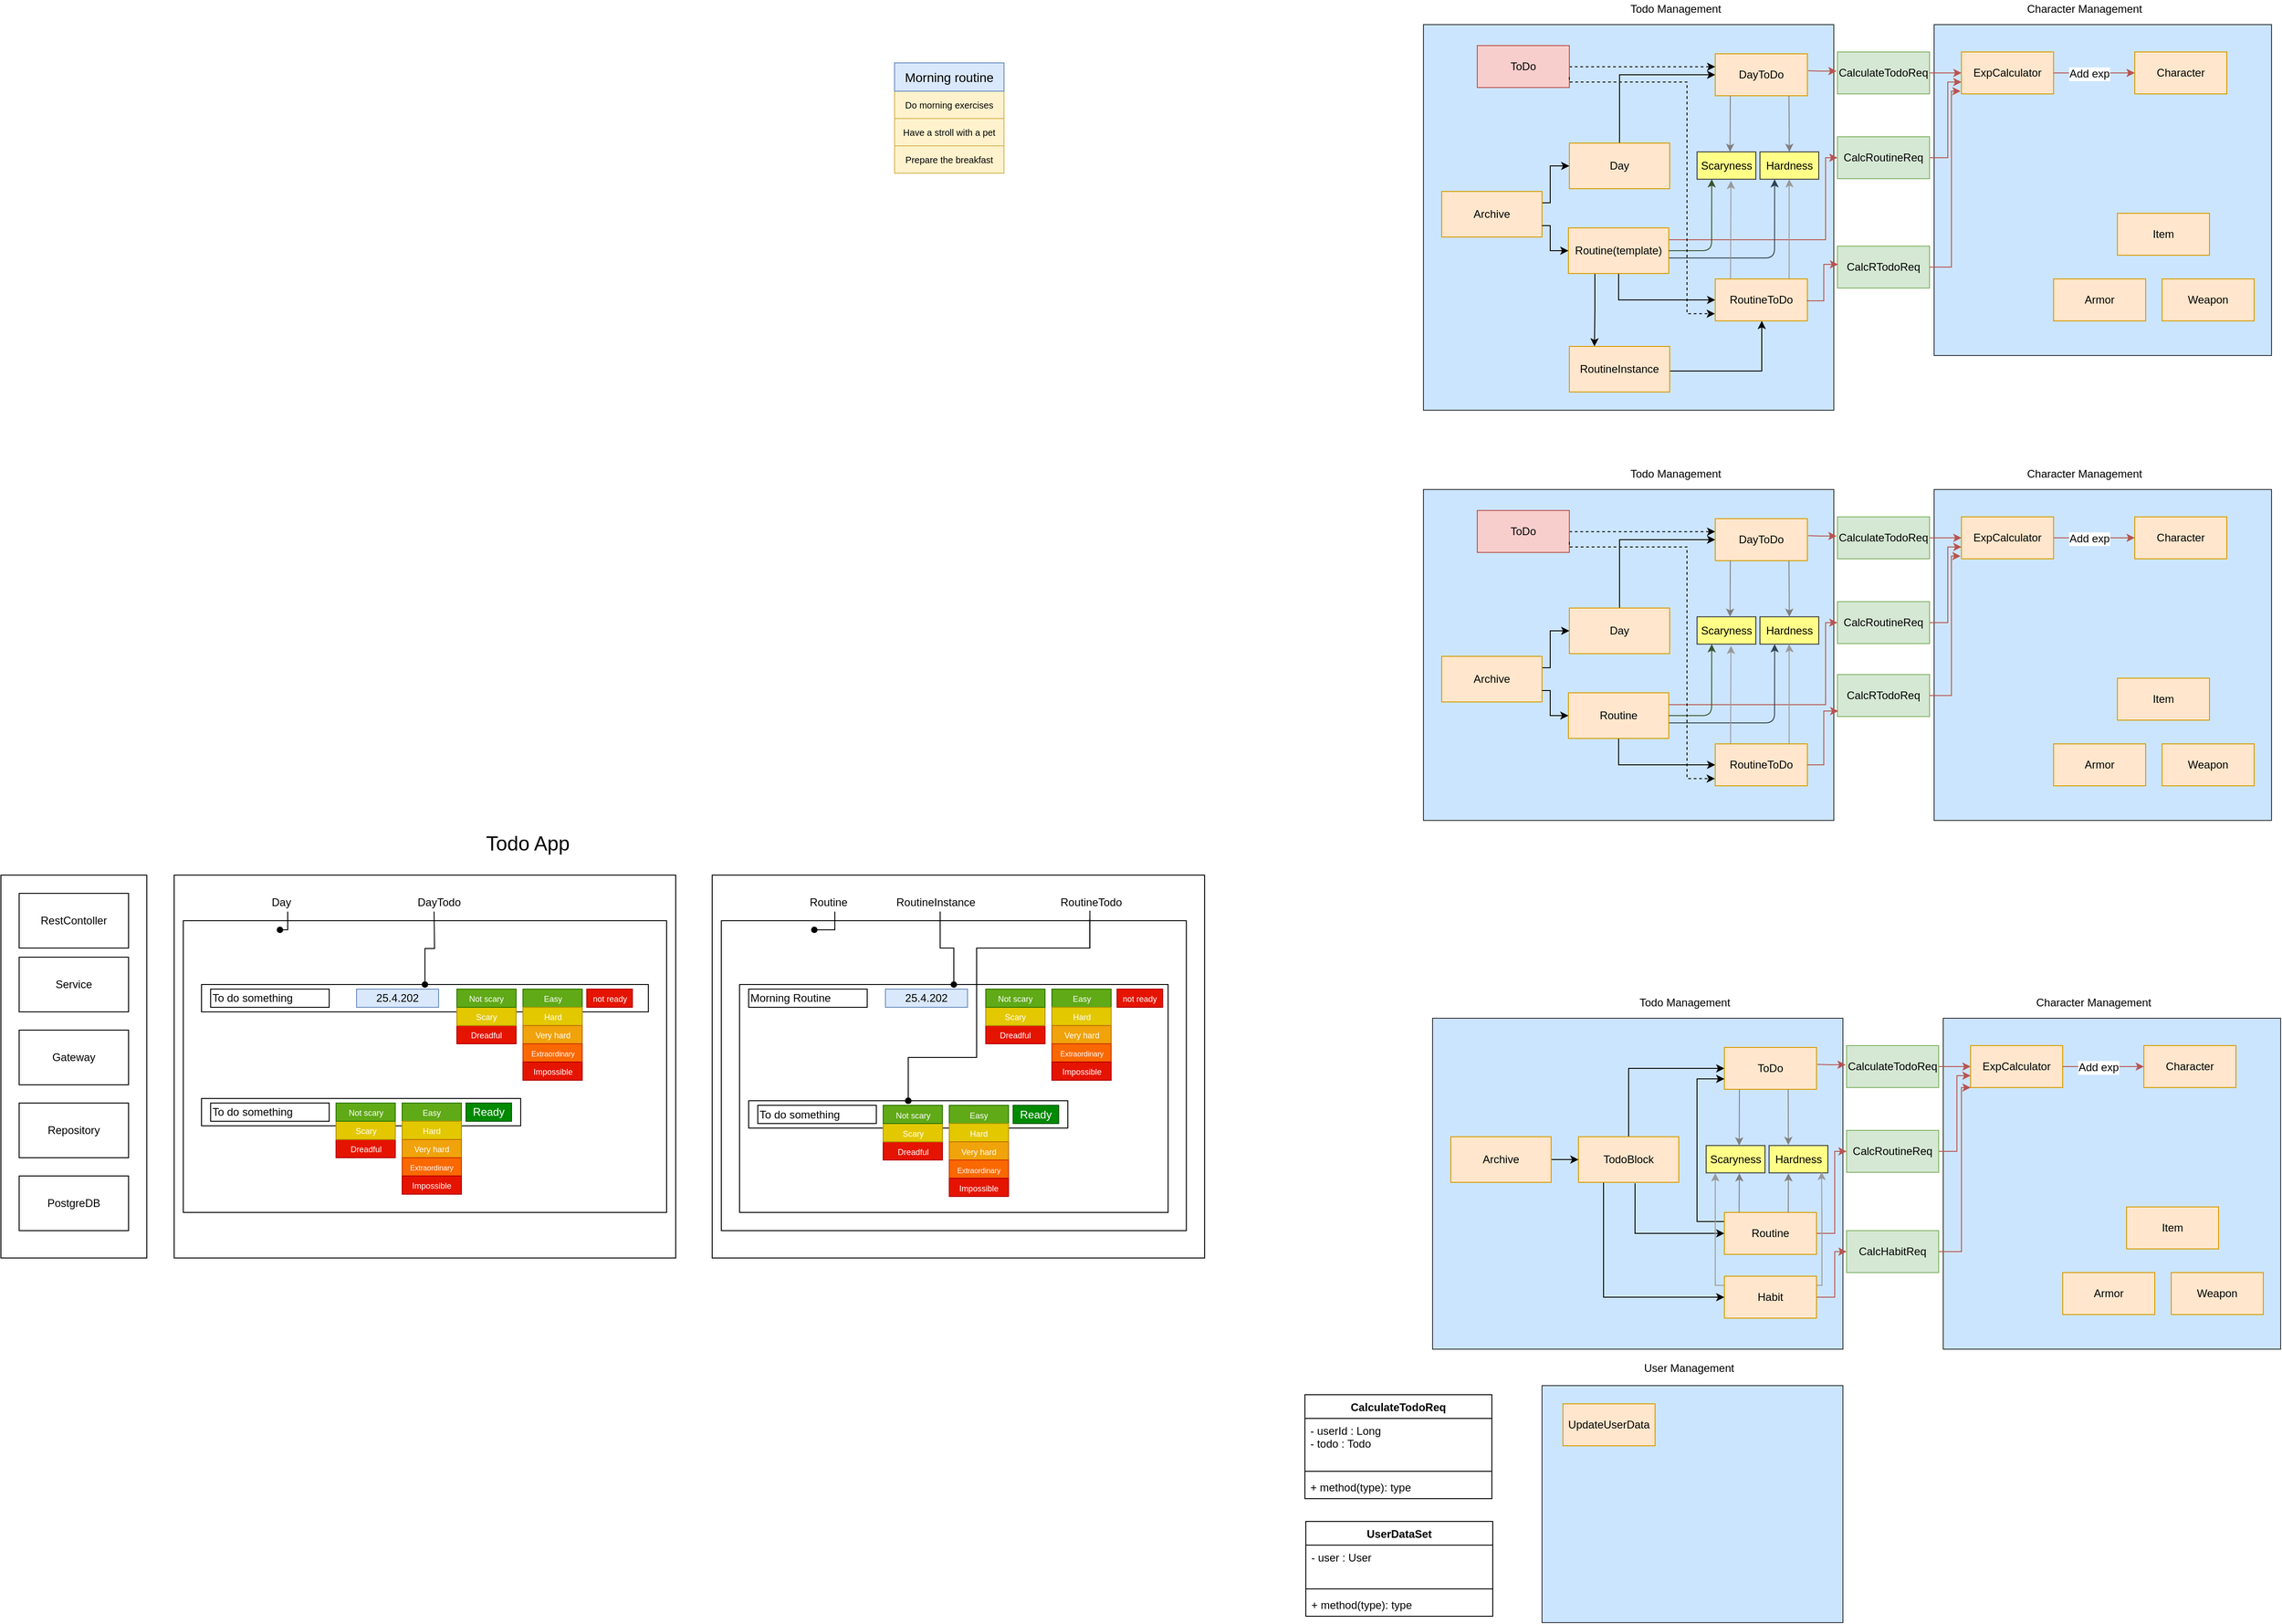 <mxfile version="14.6.3" type="github">
  <diagram id="Rc_XmiZ5ZgW4b_LVRCiT" name="Page-1">
    <mxGraphModel dx="4070" dy="2418" grid="1" gridSize="10" guides="1" tooltips="1" connect="1" arrows="1" fold="1" page="1" pageScale="1" pageWidth="850" pageHeight="1100" math="0" shadow="0">
      <root>
        <mxCell id="0" />
        <mxCell id="1" parent="0" />
        <mxCell id="7lfXtU-1fm0I3fZK3Gpo-2" value="" style="rounded=0;whiteSpace=wrap;html=1;fillColor=#cce5ff;strokeColor=#36393d;" parent="1" vertex="1">
          <mxGeometry x="-90" y="37" width="450" height="363" as="geometry" />
        </mxCell>
        <mxCell id="7lfXtU-1fm0I3fZK3Gpo-3" value="" style="rounded=0;whiteSpace=wrap;html=1;fillColor=#cce5ff;strokeColor=#36393d;" parent="1" vertex="1">
          <mxGeometry x="470" y="37" width="370" height="363" as="geometry" />
        </mxCell>
        <mxCell id="7lfXtU-1fm0I3fZK3Gpo-4" value="" style="rounded=0;whiteSpace=wrap;html=1;fillColor=#cce5ff;strokeColor=#36393d;" parent="1" vertex="1">
          <mxGeometry x="30" y="440" width="330" height="260" as="geometry" />
        </mxCell>
        <mxCell id="7lfXtU-1fm0I3fZK3Gpo-5" value="Todo Management" style="text;html=1;resizable=0;points=[];autosize=1;align=left;verticalAlign=top;spacingTop=-4;" parent="1" vertex="1">
          <mxGeometry x="134.5" y="10" width="110" height="20" as="geometry" />
        </mxCell>
        <mxCell id="7lfXtU-1fm0I3fZK3Gpo-6" value="Character Management" style="text;html=1;resizable=0;points=[];autosize=1;align=left;verticalAlign=top;spacingTop=-4;" parent="1" vertex="1">
          <mxGeometry x="570" y="10" width="140" height="20" as="geometry" />
        </mxCell>
        <mxCell id="7lfXtU-1fm0I3fZK3Gpo-7" value="User Management" style="text;html=1;resizable=0;points=[];autosize=1;align=left;verticalAlign=top;spacingTop=-4;" parent="1" vertex="1">
          <mxGeometry x="140" y="411" width="110" height="20" as="geometry" />
        </mxCell>
        <mxCell id="7lfXtU-1fm0I3fZK3Gpo-11" value="" style="edgeStyle=orthogonalEdgeStyle;rounded=0;orthogonalLoop=1;jettySize=auto;html=1;exitX=0.5;exitY=0;exitDx=0;exitDy=0;" parent="1" source="7lfXtU-1fm0I3fZK3Gpo-8" target="7lfXtU-1fm0I3fZK3Gpo-9" edge="1">
          <mxGeometry relative="1" as="geometry">
            <Array as="points">
              <mxPoint x="125" y="92" />
            </Array>
          </mxGeometry>
        </mxCell>
        <mxCell id="N4uPBZ7gTY6PUJj46KY--16" style="edgeStyle=orthogonalEdgeStyle;rounded=0;orthogonalLoop=1;jettySize=auto;html=1;entryX=0;entryY=0.5;entryDx=0;entryDy=0;exitX=0.564;exitY=1.02;exitDx=0;exitDy=0;exitPerimeter=0;" parent="1" source="7lfXtU-1fm0I3fZK3Gpo-8" target="N4uPBZ7gTY6PUJj46KY--1" edge="1">
          <mxGeometry relative="1" as="geometry" />
        </mxCell>
        <mxCell id="2_dTiZW4ohHssCj06mgb-2" style="edgeStyle=orthogonalEdgeStyle;rounded=0;orthogonalLoop=1;jettySize=auto;html=1;entryX=0;entryY=0.5;entryDx=0;entryDy=0;exitX=0.25;exitY=1;exitDx=0;exitDy=0;" parent="1" source="7lfXtU-1fm0I3fZK3Gpo-8" target="2_dTiZW4ohHssCj06mgb-1" edge="1">
          <mxGeometry relative="1" as="geometry" />
        </mxCell>
        <mxCell id="7lfXtU-1fm0I3fZK3Gpo-8" value="TodoBlock" style="rounded=0;whiteSpace=wrap;html=1;fillColor=#ffe6cc;strokeColor=#d79b00;" parent="1" vertex="1">
          <mxGeometry x="70" y="167" width="110" height="50" as="geometry" />
        </mxCell>
        <mxCell id="7lfXtU-1fm0I3fZK3Gpo-9" value="ToDo" style="rounded=0;whiteSpace=wrap;html=1;fillColor=#ffe6cc;strokeColor=#d79b00;" parent="1" vertex="1">
          <mxGeometry x="230" y="69" width="101" height="46" as="geometry" />
        </mxCell>
        <mxCell id="7lfXtU-1fm0I3fZK3Gpo-12" style="edgeStyle=orthogonalEdgeStyle;rounded=0;orthogonalLoop=1;jettySize=auto;html=1;entryX=0;entryY=0.5;entryDx=0;entryDy=0;exitX=1;exitY=0.5;exitDx=0;exitDy=0;" parent="1" source="7lfXtU-1fm0I3fZK3Gpo-10" target="7lfXtU-1fm0I3fZK3Gpo-8" edge="1">
          <mxGeometry relative="1" as="geometry">
            <Array as="points">
              <mxPoint x="70" y="192" />
              <mxPoint x="70" y="192" />
            </Array>
          </mxGeometry>
        </mxCell>
        <mxCell id="7lfXtU-1fm0I3fZK3Gpo-10" value="Archive" style="rounded=0;whiteSpace=wrap;html=1;fillColor=#ffe6cc;strokeColor=#d79b00;" parent="1" vertex="1">
          <mxGeometry x="-70" y="167" width="110" height="50" as="geometry" />
        </mxCell>
        <mxCell id="7lfXtU-1fm0I3fZK3Gpo-13" value="ExpCalculator" style="rounded=0;whiteSpace=wrap;html=1;fillColor=#ffe6cc;strokeColor=#d79b00;" parent="1" vertex="1">
          <mxGeometry x="500" y="67" width="101" height="46" as="geometry" />
        </mxCell>
        <mxCell id="7lfXtU-1fm0I3fZK3Gpo-15" value="CalculateTodoReq" style="rounded=0;whiteSpace=wrap;html=1;fillColor=#d5e8d4;strokeColor=#82b366;" parent="1" vertex="1">
          <mxGeometry x="364" y="67" width="101" height="46" as="geometry" />
        </mxCell>
        <mxCell id="7lfXtU-1fm0I3fZK3Gpo-16" value="Hardness" style="rounded=0;whiteSpace=wrap;html=1;fillColor=#ffff88;strokeColor=#36393d;" parent="1" vertex="1">
          <mxGeometry x="279" y="176.62" width="64.5" height="30" as="geometry" />
        </mxCell>
        <mxCell id="7lfXtU-1fm0I3fZK3Gpo-17" value="Scaryness" style="rounded=0;whiteSpace=wrap;html=1;fillColor=#ffff88;strokeColor=#36393d;" parent="1" vertex="1">
          <mxGeometry x="210" y="176.62" width="64.5" height="30" as="geometry" />
        </mxCell>
        <mxCell id="7lfXtU-1fm0I3fZK3Gpo-24" value="" style="endArrow=classic;html=1;exitX=1.009;exitY=0.405;exitDx=0;exitDy=0;exitPerimeter=0;fillColor=#f8cecc;strokeColor=#b85450;" parent="1" source="7lfXtU-1fm0I3fZK3Gpo-9" edge="1">
          <mxGeometry width="50" height="50" relative="1" as="geometry">
            <mxPoint x="340" y="177" as="sourcePoint" />
            <mxPoint x="363" y="88" as="targetPoint" />
            <Array as="points">
              <mxPoint x="350" y="88" />
            </Array>
          </mxGeometry>
        </mxCell>
        <mxCell id="7lfXtU-1fm0I3fZK3Gpo-26" value="" style="endArrow=classic;html=1;exitX=1;exitY=0.5;exitDx=0;exitDy=0;entryX=0;entryY=0.5;entryDx=0;entryDy=0;fillColor=#f8cecc;strokeColor=#b85450;" parent="1" source="7lfXtU-1fm0I3fZK3Gpo-15" target="7lfXtU-1fm0I3fZK3Gpo-13" edge="1">
          <mxGeometry width="50" height="50" relative="1" as="geometry">
            <mxPoint x="460" y="127" as="sourcePoint" />
            <mxPoint x="510" y="77" as="targetPoint" />
          </mxGeometry>
        </mxCell>
        <mxCell id="7lfXtU-1fm0I3fZK3Gpo-27" value="UpdateUserData" style="rounded=0;whiteSpace=wrap;html=1;fillColor=#ffe6cc;strokeColor=#d79b00;" parent="1" vertex="1">
          <mxGeometry x="53" y="460" width="101" height="46" as="geometry" />
        </mxCell>
        <mxCell id="g4744lY3ipZy2g39p095-1" value="Character" style="rounded=0;whiteSpace=wrap;html=1;fillColor=#ffe6cc;strokeColor=#d79b00;" parent="1" vertex="1">
          <mxGeometry x="690" y="67" width="101" height="46" as="geometry" />
        </mxCell>
        <mxCell id="g4744lY3ipZy2g39p095-3" value="" style="endArrow=classic;html=1;exitX=1;exitY=0.5;exitDx=0;exitDy=0;fillColor=#f8cecc;strokeColor=#b85450;entryX=0;entryY=0.5;entryDx=0;entryDy=0;" parent="1" source="7lfXtU-1fm0I3fZK3Gpo-13" target="g4744lY3ipZy2g39p095-1" edge="1">
          <mxGeometry width="50" height="50" relative="1" as="geometry">
            <mxPoint x="650" y="127" as="sourcePoint" />
            <mxPoint x="695" y="142" as="targetPoint" />
          </mxGeometry>
        </mxCell>
        <mxCell id="w8I04xJtoM3QzNeEQiqz-1" value="Add exp" style="text;html=1;align=center;verticalAlign=middle;resizable=0;points=[];labelBackgroundColor=#ffffff;" parent="g4744lY3ipZy2g39p095-3" vertex="1" connectable="0">
          <mxGeometry x="-0.348" y="-1" relative="1" as="geometry">
            <mxPoint x="10" as="offset" />
          </mxGeometry>
        </mxCell>
        <mxCell id="N4uPBZ7gTY6PUJj46KY--17" style="edgeStyle=orthogonalEdgeStyle;rounded=0;orthogonalLoop=1;jettySize=auto;html=1;entryX=0;entryY=0.75;entryDx=0;entryDy=0;exitX=0;exitY=0.25;exitDx=0;exitDy=0;" parent="1" source="N4uPBZ7gTY6PUJj46KY--1" target="7lfXtU-1fm0I3fZK3Gpo-9" edge="1">
          <mxGeometry relative="1" as="geometry">
            <Array as="points">
              <mxPoint x="230" y="260" />
              <mxPoint x="200" y="260" />
              <mxPoint x="200" y="104" />
            </Array>
          </mxGeometry>
        </mxCell>
        <mxCell id="N4uPBZ7gTY6PUJj46KY--19" style="edgeStyle=orthogonalEdgeStyle;rounded=0;orthogonalLoop=1;jettySize=auto;html=1;entryX=0;entryY=0.5;entryDx=0;entryDy=0;fillColor=#f8cecc;strokeColor=#b85450;" parent="1" source="N4uPBZ7gTY6PUJj46KY--1" target="N4uPBZ7gTY6PUJj46KY--18" edge="1">
          <mxGeometry relative="1" as="geometry">
            <Array as="points">
              <mxPoint x="351" y="273" />
              <mxPoint x="351" y="183" />
            </Array>
          </mxGeometry>
        </mxCell>
        <mxCell id="N4uPBZ7gTY6PUJj46KY--1" value="Routine" style="rounded=0;whiteSpace=wrap;html=1;fillColor=#ffe6cc;strokeColor=#d79b00;" parent="1" vertex="1">
          <mxGeometry x="230" y="250" width="101" height="46" as="geometry" />
        </mxCell>
        <mxCell id="N4uPBZ7gTY6PUJj46KY--6" value="" style="endArrow=classic;html=1;exitX=0.16;exitY=0;exitDx=0;exitDy=0;exitPerimeter=0;entryX=0.565;entryY=1.013;entryDx=0;entryDy=0;entryPerimeter=0;strokeColor=#808080;" parent="1" source="N4uPBZ7gTY6PUJj46KY--1" target="7lfXtU-1fm0I3fZK3Gpo-17" edge="1">
          <mxGeometry width="50" height="50" relative="1" as="geometry">
            <mxPoint x="260" y="300" as="sourcePoint" />
            <mxPoint x="310" y="250" as="targetPoint" />
          </mxGeometry>
        </mxCell>
        <mxCell id="N4uPBZ7gTY6PUJj46KY--11" value="" style="endArrow=classic;html=1;entryX=0.565;entryY=1.013;entryDx=0;entryDy=0;entryPerimeter=0;strokeColor=#808080;" parent="1" edge="1">
          <mxGeometry width="50" height="50" relative="1" as="geometry">
            <mxPoint x="300" y="250" as="sourcePoint" />
            <mxPoint x="300.282" y="207.01" as="targetPoint" />
          </mxGeometry>
        </mxCell>
        <mxCell id="N4uPBZ7gTY6PUJj46KY--12" value="" style="endArrow=classic;html=1;exitX=0.75;exitY=1;exitDx=0;exitDy=0;entryX=0.417;entryY=-0.02;entryDx=0;entryDy=0;entryPerimeter=0;strokeColor=#808080;" parent="1" edge="1">
          <mxGeometry width="50" height="50" relative="1" as="geometry">
            <mxPoint x="300" y="115" as="sourcePoint" />
            <mxPoint x="300.147" y="176.02" as="targetPoint" />
          </mxGeometry>
        </mxCell>
        <mxCell id="N4uPBZ7gTY6PUJj46KY--13" value="" style="endArrow=classic;html=1;exitX=0.124;exitY=0.998;exitDx=0;exitDy=0;exitPerimeter=0;entryX=0.5;entryY=0;entryDx=0;entryDy=0;strokeColor=#808080;" parent="1" edge="1">
          <mxGeometry width="50" height="50" relative="1" as="geometry">
            <mxPoint x="246.524" y="114.908" as="sourcePoint" />
            <mxPoint x="246.25" y="176.62" as="targetPoint" />
          </mxGeometry>
        </mxCell>
        <mxCell id="N4uPBZ7gTY6PUJj46KY--20" style="edgeStyle=orthogonalEdgeStyle;rounded=0;orthogonalLoop=1;jettySize=auto;html=1;fillColor=#f8cecc;strokeColor=#b85450;exitX=1;exitY=0.5;exitDx=0;exitDy=0;" parent="1" source="N4uPBZ7gTY6PUJj46KY--18" target="7lfXtU-1fm0I3fZK3Gpo-13" edge="1">
          <mxGeometry relative="1" as="geometry">
            <Array as="points">
              <mxPoint x="485" y="183" />
              <mxPoint x="485" y="100" />
            </Array>
          </mxGeometry>
        </mxCell>
        <mxCell id="N4uPBZ7gTY6PUJj46KY--18" value="CalcRoutineReq" style="rounded=0;whiteSpace=wrap;html=1;fillColor=#d5e8d4;strokeColor=#82b366;" parent="1" vertex="1">
          <mxGeometry x="364" y="160" width="101" height="46" as="geometry" />
        </mxCell>
        <mxCell id="45NlDj1UToxuAQEzQDJD-2" value="CalculateTodoReq" style="swimlane;fontStyle=1;align=center;verticalAlign=top;childLayout=stackLayout;horizontal=1;startSize=26;horizontalStack=0;resizeParent=1;resizeParentMax=0;resizeLast=0;collapsible=1;marginBottom=0;" parent="1" vertex="1">
          <mxGeometry x="-230" y="450" width="205" height="114" as="geometry" />
        </mxCell>
        <mxCell id="45NlDj1UToxuAQEzQDJD-3" value="- userId : Long&#xa;- todo : Todo" style="text;strokeColor=none;fillColor=none;align=left;verticalAlign=top;spacingLeft=4;spacingRight=4;overflow=hidden;rotatable=0;points=[[0,0.5],[1,0.5]];portConstraint=eastwest;" parent="45NlDj1UToxuAQEzQDJD-2" vertex="1">
          <mxGeometry y="26" width="205" height="54" as="geometry" />
        </mxCell>
        <mxCell id="45NlDj1UToxuAQEzQDJD-4" value="" style="line;strokeWidth=1;fillColor=none;align=left;verticalAlign=middle;spacingTop=-1;spacingLeft=3;spacingRight=3;rotatable=0;labelPosition=right;points=[];portConstraint=eastwest;" parent="45NlDj1UToxuAQEzQDJD-2" vertex="1">
          <mxGeometry y="80" width="205" height="8" as="geometry" />
        </mxCell>
        <mxCell id="45NlDj1UToxuAQEzQDJD-5" value="+ method(type): type" style="text;strokeColor=none;fillColor=none;align=left;verticalAlign=top;spacingLeft=4;spacingRight=4;overflow=hidden;rotatable=0;points=[[0,0.5],[1,0.5]];portConstraint=eastwest;" parent="45NlDj1UToxuAQEzQDJD-2" vertex="1">
          <mxGeometry y="88" width="205" height="26" as="geometry" />
        </mxCell>
        <mxCell id="45NlDj1UToxuAQEzQDJD-6" value="UserDataSet" style="swimlane;fontStyle=1;align=center;verticalAlign=top;childLayout=stackLayout;horizontal=1;startSize=26;horizontalStack=0;resizeParent=1;resizeParentMax=0;resizeLast=0;collapsible=1;marginBottom=0;" parent="1" vertex="1">
          <mxGeometry x="-229" y="589" width="205" height="104" as="geometry" />
        </mxCell>
        <mxCell id="45NlDj1UToxuAQEzQDJD-7" value="- user : User" style="text;strokeColor=none;fillColor=none;align=left;verticalAlign=top;spacingLeft=4;spacingRight=4;overflow=hidden;rotatable=0;points=[[0,0.5],[1,0.5]];portConstraint=eastwest;" parent="45NlDj1UToxuAQEzQDJD-6" vertex="1">
          <mxGeometry y="26" width="205" height="44" as="geometry" />
        </mxCell>
        <mxCell id="45NlDj1UToxuAQEzQDJD-8" value="" style="line;strokeWidth=1;fillColor=none;align=left;verticalAlign=middle;spacingTop=-1;spacingLeft=3;spacingRight=3;rotatable=0;labelPosition=right;points=[];portConstraint=eastwest;" parent="45NlDj1UToxuAQEzQDJD-6" vertex="1">
          <mxGeometry y="70" width="205" height="8" as="geometry" />
        </mxCell>
        <mxCell id="45NlDj1UToxuAQEzQDJD-9" value="+ method(type): type" style="text;strokeColor=none;fillColor=none;align=left;verticalAlign=top;spacingLeft=4;spacingRight=4;overflow=hidden;rotatable=0;points=[[0,0.5],[1,0.5]];portConstraint=eastwest;" parent="45NlDj1UToxuAQEzQDJD-6" vertex="1">
          <mxGeometry y="78" width="205" height="26" as="geometry" />
        </mxCell>
        <mxCell id="6ndQqo2HTZ9MqW6PIY4d-1" value="Item" style="rounded=0;whiteSpace=wrap;html=1;fillColor=#ffe6cc;strokeColor=#d79b00;" parent="1" vertex="1">
          <mxGeometry x="671" y="244" width="101" height="46" as="geometry" />
        </mxCell>
        <mxCell id="6ndQqo2HTZ9MqW6PIY4d-2" value="Armor" style="rounded=0;whiteSpace=wrap;html=1;fillColor=#ffe6cc;strokeColor=#d79b00;" parent="1" vertex="1">
          <mxGeometry x="601" y="316" width="101" height="46" as="geometry" />
        </mxCell>
        <mxCell id="6ndQqo2HTZ9MqW6PIY4d-3" value="Weapon" style="rounded=0;whiteSpace=wrap;html=1;fillColor=#ffe6cc;strokeColor=#d79b00;" parent="1" vertex="1">
          <mxGeometry x="720" y="316" width="101" height="46" as="geometry" />
        </mxCell>
        <mxCell id="2_dTiZW4ohHssCj06mgb-3" style="edgeStyle=orthogonalEdgeStyle;rounded=0;orthogonalLoop=1;jettySize=auto;html=1;strokeColor=#999999;" parent="1" source="2_dTiZW4ohHssCj06mgb-1" edge="1">
          <mxGeometry relative="1" as="geometry">
            <mxPoint x="220" y="207" as="targetPoint" />
            <Array as="points">
              <mxPoint x="220" y="330" />
              <mxPoint x="220" y="207" />
            </Array>
          </mxGeometry>
        </mxCell>
        <mxCell id="2_dTiZW4ohHssCj06mgb-4" style="edgeStyle=orthogonalEdgeStyle;rounded=0;orthogonalLoop=1;jettySize=auto;html=1;entryX=0.893;entryY=0.966;entryDx=0;entryDy=0;entryPerimeter=0;strokeColor=#999999;" parent="1" source="2_dTiZW4ohHssCj06mgb-1" target="7lfXtU-1fm0I3fZK3Gpo-16" edge="1">
          <mxGeometry relative="1" as="geometry">
            <Array as="points">
              <mxPoint x="337" y="330" />
              <mxPoint x="337" y="263" />
              <mxPoint x="337" y="263" />
            </Array>
          </mxGeometry>
        </mxCell>
        <mxCell id="2_dTiZW4ohHssCj06mgb-6" style="edgeStyle=orthogonalEdgeStyle;rounded=0;orthogonalLoop=1;jettySize=auto;html=1;entryX=0;entryY=0.5;entryDx=0;entryDy=0;strokeColor=#B85450;" parent="1" source="2_dTiZW4ohHssCj06mgb-1" target="2_dTiZW4ohHssCj06mgb-5" edge="1">
          <mxGeometry relative="1" as="geometry">
            <Array as="points">
              <mxPoint x="351" y="343" />
              <mxPoint x="351" y="293" />
            </Array>
          </mxGeometry>
        </mxCell>
        <mxCell id="2_dTiZW4ohHssCj06mgb-1" value="Habit" style="rounded=0;whiteSpace=wrap;html=1;fillColor=#ffe6cc;strokeColor=#d79b00;" parent="1" vertex="1">
          <mxGeometry x="230" y="320" width="101" height="46" as="geometry" />
        </mxCell>
        <mxCell id="2_dTiZW4ohHssCj06mgb-7" style="edgeStyle=orthogonalEdgeStyle;rounded=0;orthogonalLoop=1;jettySize=auto;html=1;entryX=0;entryY=1;entryDx=0;entryDy=0;strokeColor=#B85450;" parent="1" source="2_dTiZW4ohHssCj06mgb-5" target="7lfXtU-1fm0I3fZK3Gpo-13" edge="1">
          <mxGeometry relative="1" as="geometry">
            <Array as="points">
              <mxPoint x="490" y="293" />
              <mxPoint x="490" y="113" />
            </Array>
          </mxGeometry>
        </mxCell>
        <mxCell id="2_dTiZW4ohHssCj06mgb-5" value="CalcHabitReq" style="rounded=0;whiteSpace=wrap;html=1;fillColor=#d5e8d4;strokeColor=#82b366;" parent="1" vertex="1">
          <mxGeometry x="364" y="270" width="101" height="46" as="geometry" />
        </mxCell>
        <mxCell id="V4AzcWpG0CpBHJhIq_ro-1" value="" style="rounded=0;whiteSpace=wrap;html=1;fillColor=#cce5ff;strokeColor=#36393d;" parent="1" vertex="1">
          <mxGeometry x="-100" y="-543" width="450" height="363" as="geometry" />
        </mxCell>
        <mxCell id="V4AzcWpG0CpBHJhIq_ro-2" value="" style="rounded=0;whiteSpace=wrap;html=1;fillColor=#cce5ff;strokeColor=#36393d;" parent="1" vertex="1">
          <mxGeometry x="460" y="-543" width="370" height="363" as="geometry" />
        </mxCell>
        <mxCell id="V4AzcWpG0CpBHJhIq_ro-3" value="Todo Management" style="text;html=1;resizable=0;points=[];autosize=1;align=left;verticalAlign=top;spacingTop=-4;" parent="1" vertex="1">
          <mxGeometry x="124.5" y="-570" width="110" height="20" as="geometry" />
        </mxCell>
        <mxCell id="V4AzcWpG0CpBHJhIq_ro-4" value="Character Management" style="text;html=1;resizable=0;points=[];autosize=1;align=left;verticalAlign=top;spacingTop=-4;" parent="1" vertex="1">
          <mxGeometry x="560" y="-570" width="140" height="20" as="geometry" />
        </mxCell>
        <mxCell id="V4AzcWpG0CpBHJhIq_ro-5" value="" style="edgeStyle=orthogonalEdgeStyle;rounded=0;orthogonalLoop=1;jettySize=auto;html=1;exitX=0.5;exitY=0;exitDx=0;exitDy=0;" parent="1" source="V4AzcWpG0CpBHJhIq_ro-8" target="V4AzcWpG0CpBHJhIq_ro-9" edge="1">
          <mxGeometry relative="1" as="geometry">
            <Array as="points">
              <mxPoint x="115" y="-488" />
            </Array>
          </mxGeometry>
        </mxCell>
        <mxCell id="V4AzcWpG0CpBHJhIq_ro-6" style="edgeStyle=orthogonalEdgeStyle;rounded=0;orthogonalLoop=1;jettySize=auto;html=1;entryX=0;entryY=0.5;entryDx=0;entryDy=0;exitX=0.5;exitY=1;exitDx=0;exitDy=0;" parent="1" source="V4AzcWpG0CpBHJhIq_ro-23" target="V4AzcWpG0CpBHJhIq_ro-39" edge="1">
          <mxGeometry relative="1" as="geometry" />
        </mxCell>
        <mxCell id="V4AzcWpG0CpBHJhIq_ro-8" value="Day" style="rounded=0;whiteSpace=wrap;html=1;fillColor=#ffe6cc;strokeColor=#d79b00;" parent="1" vertex="1">
          <mxGeometry x="60" y="-413" width="110" height="50" as="geometry" />
        </mxCell>
        <mxCell id="V4AzcWpG0CpBHJhIq_ro-9" value="DayToDo" style="rounded=0;whiteSpace=wrap;html=1;fillColor=#ffe6cc;strokeColor=#d79b00;" parent="1" vertex="1">
          <mxGeometry x="220" y="-511" width="101" height="46" as="geometry" />
        </mxCell>
        <mxCell id="V4AzcWpG0CpBHJhIq_ro-10" style="edgeStyle=orthogonalEdgeStyle;rounded=0;orthogonalLoop=1;jettySize=auto;html=1;entryX=0;entryY=0.5;entryDx=0;entryDy=0;exitX=1;exitY=0.25;exitDx=0;exitDy=0;" parent="1" source="V4AzcWpG0CpBHJhIq_ro-11" target="V4AzcWpG0CpBHJhIq_ro-8" edge="1">
          <mxGeometry relative="1" as="geometry">
            <Array as="points">
              <mxPoint x="39" y="-347" />
              <mxPoint x="39" y="-388" />
            </Array>
          </mxGeometry>
        </mxCell>
        <mxCell id="V4AzcWpG0CpBHJhIq_ro-11" value="Archive" style="rounded=0;whiteSpace=wrap;html=1;fillColor=#ffe6cc;strokeColor=#d79b00;" parent="1" vertex="1">
          <mxGeometry x="-80" y="-360" width="110" height="50" as="geometry" />
        </mxCell>
        <mxCell id="V4AzcWpG0CpBHJhIq_ro-12" value="ExpCalculator" style="rounded=0;whiteSpace=wrap;html=1;fillColor=#ffe6cc;strokeColor=#d79b00;" parent="1" vertex="1">
          <mxGeometry x="490" y="-513" width="101" height="46" as="geometry" />
        </mxCell>
        <mxCell id="V4AzcWpG0CpBHJhIq_ro-13" value="CalculateTodoReq" style="rounded=0;whiteSpace=wrap;html=1;fillColor=#d5e8d4;strokeColor=#82b366;" parent="1" vertex="1">
          <mxGeometry x="354" y="-513" width="101" height="46" as="geometry" />
        </mxCell>
        <mxCell id="V4AzcWpG0CpBHJhIq_ro-14" value="Hardness" style="rounded=0;whiteSpace=wrap;html=1;fillColor=#ffff88;strokeColor=#36393d;" parent="1" vertex="1">
          <mxGeometry x="269" y="-403.38" width="64.5" height="30" as="geometry" />
        </mxCell>
        <mxCell id="V4AzcWpG0CpBHJhIq_ro-15" value="Scaryness" style="rounded=0;whiteSpace=wrap;html=1;fillColor=#ffff88;strokeColor=#36393d;" parent="1" vertex="1">
          <mxGeometry x="200" y="-403.38" width="64.5" height="30" as="geometry" />
        </mxCell>
        <mxCell id="V4AzcWpG0CpBHJhIq_ro-16" value="" style="endArrow=classic;html=1;exitX=1.009;exitY=0.405;exitDx=0;exitDy=0;exitPerimeter=0;fillColor=#f8cecc;strokeColor=#b85450;" parent="1" source="V4AzcWpG0CpBHJhIq_ro-9" edge="1">
          <mxGeometry width="50" height="50" relative="1" as="geometry">
            <mxPoint x="330" y="-403" as="sourcePoint" />
            <mxPoint x="353" y="-492.0" as="targetPoint" />
            <Array as="points">
              <mxPoint x="340" y="-492" />
            </Array>
          </mxGeometry>
        </mxCell>
        <mxCell id="V4AzcWpG0CpBHJhIq_ro-17" value="" style="endArrow=classic;html=1;exitX=1;exitY=0.5;exitDx=0;exitDy=0;entryX=0;entryY=0.5;entryDx=0;entryDy=0;fillColor=#f8cecc;strokeColor=#b85450;" parent="1" source="V4AzcWpG0CpBHJhIq_ro-13" target="V4AzcWpG0CpBHJhIq_ro-12" edge="1">
          <mxGeometry width="50" height="50" relative="1" as="geometry">
            <mxPoint x="450" y="-453" as="sourcePoint" />
            <mxPoint x="500" y="-503" as="targetPoint" />
          </mxGeometry>
        </mxCell>
        <mxCell id="V4AzcWpG0CpBHJhIq_ro-18" value="Character" style="rounded=0;whiteSpace=wrap;html=1;fillColor=#ffe6cc;strokeColor=#d79b00;" parent="1" vertex="1">
          <mxGeometry x="680" y="-513" width="101" height="46" as="geometry" />
        </mxCell>
        <mxCell id="V4AzcWpG0CpBHJhIq_ro-19" value="" style="endArrow=classic;html=1;exitX=1;exitY=0.5;exitDx=0;exitDy=0;fillColor=#f8cecc;strokeColor=#b85450;entryX=0;entryY=0.5;entryDx=0;entryDy=0;" parent="1" source="V4AzcWpG0CpBHJhIq_ro-12" target="V4AzcWpG0CpBHJhIq_ro-18" edge="1">
          <mxGeometry width="50" height="50" relative="1" as="geometry">
            <mxPoint x="640" y="-453" as="sourcePoint" />
            <mxPoint x="685" y="-438" as="targetPoint" />
          </mxGeometry>
        </mxCell>
        <mxCell id="V4AzcWpG0CpBHJhIq_ro-20" value="Add exp" style="text;html=1;align=center;verticalAlign=middle;resizable=0;points=[];labelBackgroundColor=#ffffff;" parent="V4AzcWpG0CpBHJhIq_ro-19" vertex="1" connectable="0">
          <mxGeometry x="-0.348" y="-1" relative="1" as="geometry">
            <mxPoint x="10" as="offset" />
          </mxGeometry>
        </mxCell>
        <mxCell id="V4AzcWpG0CpBHJhIq_ro-22" style="edgeStyle=orthogonalEdgeStyle;rounded=0;orthogonalLoop=1;jettySize=auto;html=1;entryX=0;entryY=0.5;entryDx=0;entryDy=0;fillColor=#f8cecc;strokeColor=#b85450;" parent="1" source="V4AzcWpG0CpBHJhIq_ro-23" target="V4AzcWpG0CpBHJhIq_ro-29" edge="1">
          <mxGeometry relative="1" as="geometry">
            <Array as="points">
              <mxPoint x="341" y="-307" />
              <mxPoint x="341" y="-397" />
            </Array>
          </mxGeometry>
        </mxCell>
        <mxCell id="V4AzcWpG0CpBHJhIq_ro-23" value="Routine" style="rounded=0;whiteSpace=wrap;html=1;fillColor=#ffe6cc;strokeColor=#d79b00;" parent="1" vertex="1">
          <mxGeometry x="59" y="-320" width="110" height="50" as="geometry" />
        </mxCell>
        <mxCell id="V4AzcWpG0CpBHJhIq_ro-24" value="" style="endArrow=classic;html=1;exitX=1;exitY=0.5;exitDx=0;exitDy=0;entryX=0.25;entryY=1;entryDx=0;entryDy=0;strokeColor=#3A5431;fillColor=#6d8764;" parent="1" source="V4AzcWpG0CpBHJhIq_ro-23" target="V4AzcWpG0CpBHJhIq_ro-15" edge="1">
          <mxGeometry width="50" height="50" relative="1" as="geometry">
            <mxPoint x="250" y="-280" as="sourcePoint" />
            <mxPoint x="300" y="-330" as="targetPoint" />
            <Array as="points">
              <mxPoint x="216" y="-295" />
            </Array>
          </mxGeometry>
        </mxCell>
        <mxCell id="V4AzcWpG0CpBHJhIq_ro-25" value="" style="endArrow=classic;html=1;entryX=0.25;entryY=1;entryDx=0;entryDy=0;strokeColor=#314354;exitX=1.005;exitY=0.66;exitDx=0;exitDy=0;exitPerimeter=0;fillColor=#647687;" parent="1" source="V4AzcWpG0CpBHJhIq_ro-23" target="V4AzcWpG0CpBHJhIq_ro-14" edge="1">
          <mxGeometry width="50" height="50" relative="1" as="geometry">
            <mxPoint x="290" y="-330" as="sourcePoint" />
            <mxPoint x="290.282" y="-372.99" as="targetPoint" />
            <Array as="points">
              <mxPoint x="285" y="-287" />
            </Array>
          </mxGeometry>
        </mxCell>
        <mxCell id="V4AzcWpG0CpBHJhIq_ro-26" value="" style="endArrow=classic;html=1;exitX=0.8;exitY=1.004;exitDx=0;exitDy=0;entryX=0.5;entryY=0;entryDx=0;entryDy=0;strokeColor=#808080;exitPerimeter=0;" parent="1" source="V4AzcWpG0CpBHJhIq_ro-9" target="V4AzcWpG0CpBHJhIq_ro-14" edge="1">
          <mxGeometry width="50" height="50" relative="1" as="geometry">
            <mxPoint x="290" y="-465" as="sourcePoint" />
            <mxPoint x="290.146" y="-403.98" as="targetPoint" />
          </mxGeometry>
        </mxCell>
        <mxCell id="V4AzcWpG0CpBHJhIq_ro-27" value="" style="endArrow=classic;html=1;exitX=0.124;exitY=0.998;exitDx=0;exitDy=0;exitPerimeter=0;entryX=0.5;entryY=0;entryDx=0;entryDy=0;strokeColor=#808080;" parent="1" edge="1">
          <mxGeometry width="50" height="50" relative="1" as="geometry">
            <mxPoint x="236.524" y="-465.092" as="sourcePoint" />
            <mxPoint x="236.25" y="-403.38" as="targetPoint" />
          </mxGeometry>
        </mxCell>
        <mxCell id="V4AzcWpG0CpBHJhIq_ro-28" style="edgeStyle=orthogonalEdgeStyle;rounded=0;orthogonalLoop=1;jettySize=auto;html=1;fillColor=#f8cecc;strokeColor=#b85450;exitX=1;exitY=0.5;exitDx=0;exitDy=0;" parent="1" source="V4AzcWpG0CpBHJhIq_ro-29" target="V4AzcWpG0CpBHJhIq_ro-12" edge="1">
          <mxGeometry relative="1" as="geometry">
            <Array as="points">
              <mxPoint x="475" y="-397" />
              <mxPoint x="475" y="-480" />
            </Array>
          </mxGeometry>
        </mxCell>
        <mxCell id="V4AzcWpG0CpBHJhIq_ro-29" value="CalcRoutineReq" style="rounded=0;whiteSpace=wrap;html=1;fillColor=#d5e8d4;strokeColor=#82b366;" parent="1" vertex="1">
          <mxGeometry x="354" y="-420" width="101" height="46" as="geometry" />
        </mxCell>
        <mxCell id="V4AzcWpG0CpBHJhIq_ro-30" value="Item" style="rounded=0;whiteSpace=wrap;html=1;fillColor=#ffe6cc;strokeColor=#d79b00;" parent="1" vertex="1">
          <mxGeometry x="661" y="-336" width="101" height="46" as="geometry" />
        </mxCell>
        <mxCell id="V4AzcWpG0CpBHJhIq_ro-31" value="Armor" style="rounded=0;whiteSpace=wrap;html=1;fillColor=#ffe6cc;strokeColor=#d79b00;" parent="1" vertex="1">
          <mxGeometry x="591" y="-264" width="101" height="46" as="geometry" />
        </mxCell>
        <mxCell id="V4AzcWpG0CpBHJhIq_ro-32" value="Weapon" style="rounded=0;whiteSpace=wrap;html=1;fillColor=#ffe6cc;strokeColor=#d79b00;" parent="1" vertex="1">
          <mxGeometry x="710" y="-264" width="101" height="46" as="geometry" />
        </mxCell>
        <mxCell id="V4AzcWpG0CpBHJhIq_ro-33" style="edgeStyle=orthogonalEdgeStyle;rounded=0;orthogonalLoop=1;jettySize=auto;html=1;strokeColor=#999999;entryX=0.577;entryY=1.059;entryDx=0;entryDy=0;entryPerimeter=0;exitX=0.166;exitY=0.026;exitDx=0;exitDy=0;exitPerimeter=0;" parent="1" source="V4AzcWpG0CpBHJhIq_ro-39" target="V4AzcWpG0CpBHJhIq_ro-15" edge="1">
          <mxGeometry relative="1" as="geometry">
            <mxPoint x="210" y="-373" as="targetPoint" />
            <Array as="points">
              <mxPoint x="237" y="-263" />
            </Array>
            <mxPoint x="220" y="-250" as="sourcePoint" />
          </mxGeometry>
        </mxCell>
        <mxCell id="V4AzcWpG0CpBHJhIq_ro-34" style="edgeStyle=orthogonalEdgeStyle;rounded=0;orthogonalLoop=1;jettySize=auto;html=1;strokeColor=#999999;entryX=0.495;entryY=1;entryDx=0;entryDy=0;entryPerimeter=0;" parent="1" target="V4AzcWpG0CpBHJhIq_ro-14" edge="1">
          <mxGeometry relative="1" as="geometry">
            <Array as="points">
              <mxPoint x="301" y="-250" />
              <mxPoint x="301" y="-372" />
              <mxPoint x="301" y="-372" />
            </Array>
            <mxPoint x="321.0" y="-250" as="sourcePoint" />
            <mxPoint x="301" y="-372" as="targetPoint" />
          </mxGeometry>
        </mxCell>
        <mxCell id="V4AzcWpG0CpBHJhIq_ro-39" value="RoutineToDo" style="rounded=0;whiteSpace=wrap;html=1;fillColor=#ffe6cc;strokeColor=#d79b00;" parent="1" vertex="1">
          <mxGeometry x="220" y="-264" width="101" height="46" as="geometry" />
        </mxCell>
        <mxCell id="V4AzcWpG0CpBHJhIq_ro-40" value="CalcRTodoReq" style="rounded=0;whiteSpace=wrap;html=1;fillColor=#d5e8d4;strokeColor=#82b366;" parent="1" vertex="1">
          <mxGeometry x="354" y="-340" width="101" height="46" as="geometry" />
        </mxCell>
        <mxCell id="V4AzcWpG0CpBHJhIq_ro-41" style="edgeStyle=orthogonalEdgeStyle;rounded=0;orthogonalLoop=1;jettySize=auto;html=1;entryX=0;entryY=0.5;entryDx=0;entryDy=0;exitX=1;exitY=0.75;exitDx=0;exitDy=0;" parent="1" source="V4AzcWpG0CpBHJhIq_ro-11" target="V4AzcWpG0CpBHJhIq_ro-23" edge="1">
          <mxGeometry relative="1" as="geometry">
            <Array as="points">
              <mxPoint x="39" y="-323" />
              <mxPoint x="39" y="-295" />
            </Array>
            <mxPoint x="40.0" y="-378" as="sourcePoint" />
            <mxPoint x="70" y="-378" as="targetPoint" />
          </mxGeometry>
        </mxCell>
        <mxCell id="V4AzcWpG0CpBHJhIq_ro-42" style="edgeStyle=orthogonalEdgeStyle;rounded=0;orthogonalLoop=1;jettySize=auto;html=1;fillColor=#f8cecc;strokeColor=#b85450;exitX=1;exitY=0.5;exitDx=0;exitDy=0;" parent="1" source="V4AzcWpG0CpBHJhIq_ro-39" edge="1">
          <mxGeometry relative="1" as="geometry">
            <Array as="points">
              <mxPoint x="339" y="-241" />
              <mxPoint x="339" y="-300" />
              <mxPoint x="355" y="-300" />
            </Array>
            <mxPoint x="179" y="-297" as="sourcePoint" />
            <mxPoint x="355" y="-300" as="targetPoint" />
          </mxGeometry>
        </mxCell>
        <mxCell id="V4AzcWpG0CpBHJhIq_ro-43" style="edgeStyle=orthogonalEdgeStyle;rounded=0;orthogonalLoop=1;jettySize=auto;html=1;fillColor=#f8cecc;strokeColor=#b85450;exitX=1;exitY=0.5;exitDx=0;exitDy=0;" parent="1" source="V4AzcWpG0CpBHJhIq_ro-40" edge="1">
          <mxGeometry relative="1" as="geometry">
            <Array as="points">
              <mxPoint x="479" y="-317" />
              <mxPoint x="479" y="-470" />
            </Array>
            <mxPoint x="465.0" y="-387.0" as="sourcePoint" />
            <mxPoint x="489" y="-470" as="targetPoint" />
          </mxGeometry>
        </mxCell>
        <mxCell id="naYEjPe3xt3B2vqAeSl7-2" style="edgeStyle=orthogonalEdgeStyle;rounded=0;orthogonalLoop=1;jettySize=auto;html=1;entryX=0;entryY=0.309;entryDx=0;entryDy=0;entryPerimeter=0;dashed=1;" parent="1" source="naYEjPe3xt3B2vqAeSl7-1" target="V4AzcWpG0CpBHJhIq_ro-9" edge="1">
          <mxGeometry relative="1" as="geometry">
            <Array as="points">
              <mxPoint x="220" y="-497" />
            </Array>
          </mxGeometry>
        </mxCell>
        <mxCell id="naYEjPe3xt3B2vqAeSl7-1" value="ToDo" style="rounded=0;whiteSpace=wrap;html=1;fillColor=#f8cecc;strokeColor=#b85450;" parent="1" vertex="1">
          <mxGeometry x="-41" y="-520" width="101" height="46" as="geometry" />
        </mxCell>
        <mxCell id="naYEjPe3xt3B2vqAeSl7-3" style="edgeStyle=orthogonalEdgeStyle;rounded=0;orthogonalLoop=1;jettySize=auto;html=1;entryX=-0.004;entryY=0.829;entryDx=0;entryDy=0;entryPerimeter=0;dashed=1;exitX=1;exitY=0.75;exitDx=0;exitDy=0;" parent="1" source="naYEjPe3xt3B2vqAeSl7-1" target="V4AzcWpG0CpBHJhIq_ro-39" edge="1">
          <mxGeometry relative="1" as="geometry">
            <mxPoint x="70.0" y="-486.828" as="sourcePoint" />
            <mxPoint x="230.0" y="-486.786" as="targetPoint" />
            <Array as="points">
              <mxPoint x="60" y="-480" />
              <mxPoint x="189" y="-480" />
              <mxPoint x="189" y="-226" />
            </Array>
          </mxGeometry>
        </mxCell>
        <mxCell id="4SJz4XSTIYG1N4YOOhvC-1" value="" style="rounded=0;whiteSpace=wrap;html=1;fillColor=#cce5ff;strokeColor=#36393d;" parent="1" vertex="1">
          <mxGeometry x="-100" y="-1053" width="450" height="423" as="geometry" />
        </mxCell>
        <mxCell id="4SJz4XSTIYG1N4YOOhvC-2" value="" style="rounded=0;whiteSpace=wrap;html=1;fillColor=#cce5ff;strokeColor=#36393d;" parent="1" vertex="1">
          <mxGeometry x="460" y="-1053" width="370" height="363" as="geometry" />
        </mxCell>
        <mxCell id="4SJz4XSTIYG1N4YOOhvC-3" value="Todo Management" style="text;html=1;resizable=0;points=[];autosize=1;align=left;verticalAlign=top;spacingTop=-4;" parent="1" vertex="1">
          <mxGeometry x="124.5" y="-1080" width="110" height="20" as="geometry" />
        </mxCell>
        <mxCell id="4SJz4XSTIYG1N4YOOhvC-4" value="Character Management" style="text;html=1;resizable=0;points=[];autosize=1;align=left;verticalAlign=top;spacingTop=-4;" parent="1" vertex="1">
          <mxGeometry x="560" y="-1080" width="140" height="20" as="geometry" />
        </mxCell>
        <mxCell id="4SJz4XSTIYG1N4YOOhvC-5" value="" style="edgeStyle=orthogonalEdgeStyle;rounded=0;orthogonalLoop=1;jettySize=auto;html=1;exitX=0.5;exitY=0;exitDx=0;exitDy=0;" parent="1" source="4SJz4XSTIYG1N4YOOhvC-7" target="4SJz4XSTIYG1N4YOOhvC-8" edge="1">
          <mxGeometry relative="1" as="geometry">
            <Array as="points">
              <mxPoint x="115" y="-998" />
            </Array>
          </mxGeometry>
        </mxCell>
        <mxCell id="4SJz4XSTIYG1N4YOOhvC-6" style="edgeStyle=orthogonalEdgeStyle;rounded=0;orthogonalLoop=1;jettySize=auto;html=1;entryX=0;entryY=0.5;entryDx=0;entryDy=0;exitX=0.5;exitY=1;exitDx=0;exitDy=0;" parent="1" source="4SJz4XSTIYG1N4YOOhvC-21" target="4SJz4XSTIYG1N4YOOhvC-33" edge="1">
          <mxGeometry relative="1" as="geometry">
            <Array as="points">
              <mxPoint x="114" y="-751" />
            </Array>
          </mxGeometry>
        </mxCell>
        <mxCell id="4SJz4XSTIYG1N4YOOhvC-7" value="Day" style="rounded=0;whiteSpace=wrap;html=1;fillColor=#ffe6cc;strokeColor=#d79b00;" parent="1" vertex="1">
          <mxGeometry x="60" y="-923" width="110" height="50" as="geometry" />
        </mxCell>
        <mxCell id="4SJz4XSTIYG1N4YOOhvC-8" value="DayToDo" style="rounded=0;whiteSpace=wrap;html=1;fillColor=#ffe6cc;strokeColor=#d79b00;" parent="1" vertex="1">
          <mxGeometry x="220" y="-1021" width="101" height="46" as="geometry" />
        </mxCell>
        <mxCell id="4SJz4XSTIYG1N4YOOhvC-9" style="edgeStyle=orthogonalEdgeStyle;rounded=0;orthogonalLoop=1;jettySize=auto;html=1;entryX=0;entryY=0.5;entryDx=0;entryDy=0;exitX=1;exitY=0.25;exitDx=0;exitDy=0;" parent="1" source="4SJz4XSTIYG1N4YOOhvC-10" target="4SJz4XSTIYG1N4YOOhvC-7" edge="1">
          <mxGeometry relative="1" as="geometry">
            <Array as="points">
              <mxPoint x="39" y="-857" />
              <mxPoint x="39" y="-898" />
            </Array>
          </mxGeometry>
        </mxCell>
        <mxCell id="4SJz4XSTIYG1N4YOOhvC-10" value="Archive" style="rounded=0;whiteSpace=wrap;html=1;fillColor=#ffe6cc;strokeColor=#d79b00;" parent="1" vertex="1">
          <mxGeometry x="-80" y="-870" width="110" height="50" as="geometry" />
        </mxCell>
        <mxCell id="4SJz4XSTIYG1N4YOOhvC-11" value="ExpCalculator" style="rounded=0;whiteSpace=wrap;html=1;fillColor=#ffe6cc;strokeColor=#d79b00;" parent="1" vertex="1">
          <mxGeometry x="490" y="-1023" width="101" height="46" as="geometry" />
        </mxCell>
        <mxCell id="4SJz4XSTIYG1N4YOOhvC-12" value="CalculateTodoReq" style="rounded=0;whiteSpace=wrap;html=1;fillColor=#d5e8d4;strokeColor=#82b366;" parent="1" vertex="1">
          <mxGeometry x="354" y="-1023" width="101" height="46" as="geometry" />
        </mxCell>
        <mxCell id="4SJz4XSTIYG1N4YOOhvC-13" value="Hardness" style="rounded=0;whiteSpace=wrap;html=1;fillColor=#ffff88;strokeColor=#36393d;" parent="1" vertex="1">
          <mxGeometry x="269" y="-913.38" width="64.5" height="30" as="geometry" />
        </mxCell>
        <mxCell id="4SJz4XSTIYG1N4YOOhvC-14" value="Scaryness" style="rounded=0;whiteSpace=wrap;html=1;fillColor=#ffff88;strokeColor=#36393d;" parent="1" vertex="1">
          <mxGeometry x="200" y="-913.38" width="64.5" height="30" as="geometry" />
        </mxCell>
        <mxCell id="4SJz4XSTIYG1N4YOOhvC-15" value="" style="endArrow=classic;html=1;exitX=1.009;exitY=0.405;exitDx=0;exitDy=0;exitPerimeter=0;fillColor=#f8cecc;strokeColor=#b85450;" parent="1" source="4SJz4XSTIYG1N4YOOhvC-8" edge="1">
          <mxGeometry width="50" height="50" relative="1" as="geometry">
            <mxPoint x="330" y="-913" as="sourcePoint" />
            <mxPoint x="353.0" y="-1002" as="targetPoint" />
            <Array as="points">
              <mxPoint x="340" y="-1002" />
            </Array>
          </mxGeometry>
        </mxCell>
        <mxCell id="4SJz4XSTIYG1N4YOOhvC-16" value="" style="endArrow=classic;html=1;exitX=1;exitY=0.5;exitDx=0;exitDy=0;entryX=0;entryY=0.5;entryDx=0;entryDy=0;fillColor=#f8cecc;strokeColor=#b85450;" parent="1" source="4SJz4XSTIYG1N4YOOhvC-12" target="4SJz4XSTIYG1N4YOOhvC-11" edge="1">
          <mxGeometry width="50" height="50" relative="1" as="geometry">
            <mxPoint x="450" y="-963" as="sourcePoint" />
            <mxPoint x="500" y="-1013" as="targetPoint" />
          </mxGeometry>
        </mxCell>
        <mxCell id="4SJz4XSTIYG1N4YOOhvC-17" value="Character" style="rounded=0;whiteSpace=wrap;html=1;fillColor=#ffe6cc;strokeColor=#d79b00;" parent="1" vertex="1">
          <mxGeometry x="680" y="-1023" width="101" height="46" as="geometry" />
        </mxCell>
        <mxCell id="4SJz4XSTIYG1N4YOOhvC-18" value="" style="endArrow=classic;html=1;exitX=1;exitY=0.5;exitDx=0;exitDy=0;fillColor=#f8cecc;strokeColor=#b85450;entryX=0;entryY=0.5;entryDx=0;entryDy=0;" parent="1" source="4SJz4XSTIYG1N4YOOhvC-11" target="4SJz4XSTIYG1N4YOOhvC-17" edge="1">
          <mxGeometry width="50" height="50" relative="1" as="geometry">
            <mxPoint x="640" y="-963" as="sourcePoint" />
            <mxPoint x="685" y="-948" as="targetPoint" />
          </mxGeometry>
        </mxCell>
        <mxCell id="4SJz4XSTIYG1N4YOOhvC-19" value="Add exp" style="text;html=1;align=center;verticalAlign=middle;resizable=0;points=[];labelBackgroundColor=#ffffff;" parent="4SJz4XSTIYG1N4YOOhvC-18" vertex="1" connectable="0">
          <mxGeometry x="-0.348" y="-1" relative="1" as="geometry">
            <mxPoint x="10" as="offset" />
          </mxGeometry>
        </mxCell>
        <mxCell id="4SJz4XSTIYG1N4YOOhvC-20" style="edgeStyle=orthogonalEdgeStyle;rounded=0;orthogonalLoop=1;jettySize=auto;html=1;entryX=0;entryY=0.5;entryDx=0;entryDy=0;fillColor=#f8cecc;strokeColor=#b85450;" parent="1" source="4SJz4XSTIYG1N4YOOhvC-21" target="4SJz4XSTIYG1N4YOOhvC-27" edge="1">
          <mxGeometry relative="1" as="geometry">
            <Array as="points">
              <mxPoint x="341" y="-817" />
              <mxPoint x="341" y="-907" />
            </Array>
          </mxGeometry>
        </mxCell>
        <mxCell id="4SJz4XSTIYG1N4YOOhvC-45" style="edgeStyle=orthogonalEdgeStyle;rounded=0;orthogonalLoop=1;jettySize=auto;html=1;entryX=0.25;entryY=0;entryDx=0;entryDy=0;" parent="1" source="4SJz4XSTIYG1N4YOOhvC-21" target="4SJz4XSTIYG1N4YOOhvC-41" edge="1">
          <mxGeometry relative="1" as="geometry">
            <Array as="points">
              <mxPoint x="88" y="-740" />
              <mxPoint x="88" y="-740" />
            </Array>
          </mxGeometry>
        </mxCell>
        <mxCell id="4SJz4XSTIYG1N4YOOhvC-21" value="Routine(template)" style="rounded=0;whiteSpace=wrap;html=1;fillColor=#ffe6cc;strokeColor=#d79b00;" parent="1" vertex="1">
          <mxGeometry x="59" y="-830" width="110" height="50" as="geometry" />
        </mxCell>
        <mxCell id="4SJz4XSTIYG1N4YOOhvC-22" value="" style="endArrow=classic;html=1;exitX=1;exitY=0.5;exitDx=0;exitDy=0;entryX=0.25;entryY=1;entryDx=0;entryDy=0;strokeColor=#3A5431;fillColor=#6d8764;" parent="1" source="4SJz4XSTIYG1N4YOOhvC-21" target="4SJz4XSTIYG1N4YOOhvC-14" edge="1">
          <mxGeometry width="50" height="50" relative="1" as="geometry">
            <mxPoint x="250" y="-790" as="sourcePoint" />
            <mxPoint x="300" y="-840" as="targetPoint" />
            <Array as="points">
              <mxPoint x="216" y="-805" />
            </Array>
          </mxGeometry>
        </mxCell>
        <mxCell id="4SJz4XSTIYG1N4YOOhvC-23" value="" style="endArrow=classic;html=1;entryX=0.25;entryY=1;entryDx=0;entryDy=0;strokeColor=#314354;exitX=1.005;exitY=0.66;exitDx=0;exitDy=0;exitPerimeter=0;fillColor=#647687;" parent="1" source="4SJz4XSTIYG1N4YOOhvC-21" target="4SJz4XSTIYG1N4YOOhvC-13" edge="1">
          <mxGeometry width="50" height="50" relative="1" as="geometry">
            <mxPoint x="290" y="-840" as="sourcePoint" />
            <mxPoint x="290.282" y="-882.99" as="targetPoint" />
            <Array as="points">
              <mxPoint x="285" y="-797" />
            </Array>
          </mxGeometry>
        </mxCell>
        <mxCell id="4SJz4XSTIYG1N4YOOhvC-24" value="" style="endArrow=classic;html=1;exitX=0.8;exitY=1.004;exitDx=0;exitDy=0;entryX=0.5;entryY=0;entryDx=0;entryDy=0;strokeColor=#808080;exitPerimeter=0;" parent="1" source="4SJz4XSTIYG1N4YOOhvC-8" target="4SJz4XSTIYG1N4YOOhvC-13" edge="1">
          <mxGeometry width="50" height="50" relative="1" as="geometry">
            <mxPoint x="290" y="-975" as="sourcePoint" />
            <mxPoint x="290.146" y="-913.98" as="targetPoint" />
          </mxGeometry>
        </mxCell>
        <mxCell id="4SJz4XSTIYG1N4YOOhvC-25" value="" style="endArrow=classic;html=1;exitX=0.124;exitY=0.998;exitDx=0;exitDy=0;exitPerimeter=0;entryX=0.5;entryY=0;entryDx=0;entryDy=0;strokeColor=#808080;" parent="1" edge="1">
          <mxGeometry width="50" height="50" relative="1" as="geometry">
            <mxPoint x="236.524" y="-975.092" as="sourcePoint" />
            <mxPoint x="236.25" y="-913.38" as="targetPoint" />
          </mxGeometry>
        </mxCell>
        <mxCell id="4SJz4XSTIYG1N4YOOhvC-26" style="edgeStyle=orthogonalEdgeStyle;rounded=0;orthogonalLoop=1;jettySize=auto;html=1;fillColor=#f8cecc;strokeColor=#b85450;exitX=1;exitY=0.5;exitDx=0;exitDy=0;" parent="1" source="4SJz4XSTIYG1N4YOOhvC-27" target="4SJz4XSTIYG1N4YOOhvC-11" edge="1">
          <mxGeometry relative="1" as="geometry">
            <Array as="points">
              <mxPoint x="475" y="-907" />
              <mxPoint x="475" y="-990" />
            </Array>
          </mxGeometry>
        </mxCell>
        <mxCell id="4SJz4XSTIYG1N4YOOhvC-27" value="CalcRoutineReq" style="rounded=0;whiteSpace=wrap;html=1;fillColor=#d5e8d4;strokeColor=#82b366;" parent="1" vertex="1">
          <mxGeometry x="354" y="-930" width="101" height="46" as="geometry" />
        </mxCell>
        <mxCell id="4SJz4XSTIYG1N4YOOhvC-28" value="Item" style="rounded=0;whiteSpace=wrap;html=1;fillColor=#ffe6cc;strokeColor=#d79b00;" parent="1" vertex="1">
          <mxGeometry x="661" y="-846" width="101" height="46" as="geometry" />
        </mxCell>
        <mxCell id="4SJz4XSTIYG1N4YOOhvC-29" value="Armor" style="rounded=0;whiteSpace=wrap;html=1;fillColor=#ffe6cc;strokeColor=#d79b00;" parent="1" vertex="1">
          <mxGeometry x="591" y="-774" width="101" height="46" as="geometry" />
        </mxCell>
        <mxCell id="4SJz4XSTIYG1N4YOOhvC-30" value="Weapon" style="rounded=0;whiteSpace=wrap;html=1;fillColor=#ffe6cc;strokeColor=#d79b00;" parent="1" vertex="1">
          <mxGeometry x="710" y="-774" width="101" height="46" as="geometry" />
        </mxCell>
        <mxCell id="4SJz4XSTIYG1N4YOOhvC-31" style="edgeStyle=orthogonalEdgeStyle;rounded=0;orthogonalLoop=1;jettySize=auto;html=1;strokeColor=#999999;entryX=0.577;entryY=1.059;entryDx=0;entryDy=0;entryPerimeter=0;exitX=0.166;exitY=0.026;exitDx=0;exitDy=0;exitPerimeter=0;" parent="1" source="4SJz4XSTIYG1N4YOOhvC-33" target="4SJz4XSTIYG1N4YOOhvC-14" edge="1">
          <mxGeometry relative="1" as="geometry">
            <mxPoint x="210" y="-883" as="targetPoint" />
            <Array as="points">
              <mxPoint x="237" y="-773" />
            </Array>
            <mxPoint x="220" y="-760" as="sourcePoint" />
          </mxGeometry>
        </mxCell>
        <mxCell id="4SJz4XSTIYG1N4YOOhvC-32" style="edgeStyle=orthogonalEdgeStyle;rounded=0;orthogonalLoop=1;jettySize=auto;html=1;strokeColor=#999999;entryX=0.495;entryY=1;entryDx=0;entryDy=0;entryPerimeter=0;" parent="1" target="4SJz4XSTIYG1N4YOOhvC-13" edge="1">
          <mxGeometry relative="1" as="geometry">
            <Array as="points">
              <mxPoint x="301" y="-760" />
              <mxPoint x="301" y="-882" />
              <mxPoint x="301" y="-882" />
            </Array>
            <mxPoint x="321" y="-760" as="sourcePoint" />
            <mxPoint x="301" y="-882" as="targetPoint" />
          </mxGeometry>
        </mxCell>
        <mxCell id="4SJz4XSTIYG1N4YOOhvC-33" value="RoutineToDo" style="rounded=0;whiteSpace=wrap;html=1;fillColor=#ffe6cc;strokeColor=#d79b00;" parent="1" vertex="1">
          <mxGeometry x="220" y="-774" width="101" height="46" as="geometry" />
        </mxCell>
        <mxCell id="4SJz4XSTIYG1N4YOOhvC-34" value="CalcRTodoReq" style="rounded=0;whiteSpace=wrap;html=1;fillColor=#d5e8d4;strokeColor=#82b366;" parent="1" vertex="1">
          <mxGeometry x="354" y="-810" width="101" height="46" as="geometry" />
        </mxCell>
        <mxCell id="4SJz4XSTIYG1N4YOOhvC-35" style="edgeStyle=orthogonalEdgeStyle;rounded=0;orthogonalLoop=1;jettySize=auto;html=1;entryX=0;entryY=0.5;entryDx=0;entryDy=0;exitX=1;exitY=0.75;exitDx=0;exitDy=0;" parent="1" source="4SJz4XSTIYG1N4YOOhvC-10" target="4SJz4XSTIYG1N4YOOhvC-21" edge="1">
          <mxGeometry relative="1" as="geometry">
            <Array as="points">
              <mxPoint x="39" y="-833" />
              <mxPoint x="39" y="-805" />
            </Array>
            <mxPoint x="40.0" y="-888" as="sourcePoint" />
            <mxPoint x="70" y="-888" as="targetPoint" />
          </mxGeometry>
        </mxCell>
        <mxCell id="4SJz4XSTIYG1N4YOOhvC-36" style="edgeStyle=orthogonalEdgeStyle;rounded=0;orthogonalLoop=1;jettySize=auto;html=1;fillColor=#f8cecc;strokeColor=#b85450;exitX=1;exitY=0.5;exitDx=0;exitDy=0;entryX=0.007;entryY=0.416;entryDx=0;entryDy=0;entryPerimeter=0;" parent="1" source="4SJz4XSTIYG1N4YOOhvC-33" target="4SJz4XSTIYG1N4YOOhvC-34" edge="1">
          <mxGeometry relative="1" as="geometry">
            <Array as="points">
              <mxPoint x="321" y="-750" />
              <mxPoint x="339" y="-750" />
              <mxPoint x="339" y="-790" />
              <mxPoint x="355" y="-790" />
            </Array>
            <mxPoint x="321" y="-677" as="sourcePoint" />
            <mxPoint x="355" y="-810" as="targetPoint" />
          </mxGeometry>
        </mxCell>
        <mxCell id="4SJz4XSTIYG1N4YOOhvC-37" style="edgeStyle=orthogonalEdgeStyle;rounded=0;orthogonalLoop=1;jettySize=auto;html=1;fillColor=#f8cecc;strokeColor=#b85450;exitX=1;exitY=0.5;exitDx=0;exitDy=0;" parent="1" source="4SJz4XSTIYG1N4YOOhvC-34" edge="1">
          <mxGeometry relative="1" as="geometry">
            <Array as="points">
              <mxPoint x="479" y="-787" />
              <mxPoint x="479" y="-980" />
            </Array>
            <mxPoint x="465.0" y="-897.0" as="sourcePoint" />
            <mxPoint x="489.0" y="-980" as="targetPoint" />
          </mxGeometry>
        </mxCell>
        <mxCell id="4SJz4XSTIYG1N4YOOhvC-38" style="edgeStyle=orthogonalEdgeStyle;rounded=0;orthogonalLoop=1;jettySize=auto;html=1;entryX=0;entryY=0.309;entryDx=0;entryDy=0;entryPerimeter=0;dashed=1;" parent="1" source="4SJz4XSTIYG1N4YOOhvC-39" target="4SJz4XSTIYG1N4YOOhvC-8" edge="1">
          <mxGeometry relative="1" as="geometry">
            <Array as="points">
              <mxPoint x="220" y="-1007" />
            </Array>
          </mxGeometry>
        </mxCell>
        <mxCell id="4SJz4XSTIYG1N4YOOhvC-39" value="ToDo" style="rounded=0;whiteSpace=wrap;html=1;fillColor=#f8cecc;strokeColor=#b85450;" parent="1" vertex="1">
          <mxGeometry x="-41" y="-1030" width="101" height="46" as="geometry" />
        </mxCell>
        <mxCell id="4SJz4XSTIYG1N4YOOhvC-40" style="edgeStyle=orthogonalEdgeStyle;rounded=0;orthogonalLoop=1;jettySize=auto;html=1;entryX=-0.004;entryY=0.829;entryDx=0;entryDy=0;entryPerimeter=0;dashed=1;exitX=1;exitY=0.75;exitDx=0;exitDy=0;" parent="1" source="4SJz4XSTIYG1N4YOOhvC-39" target="4SJz4XSTIYG1N4YOOhvC-33" edge="1">
          <mxGeometry relative="1" as="geometry">
            <mxPoint x="70.0" y="-996.828" as="sourcePoint" />
            <mxPoint x="230.0" y="-996.786" as="targetPoint" />
            <Array as="points">
              <mxPoint x="60" y="-990" />
              <mxPoint x="189" y="-990" />
              <mxPoint x="189" y="-736" />
            </Array>
          </mxGeometry>
        </mxCell>
        <mxCell id="4SJz4XSTIYG1N4YOOhvC-43" style="edgeStyle=orthogonalEdgeStyle;rounded=0;orthogonalLoop=1;jettySize=auto;html=1;entryX=0.5;entryY=1;entryDx=0;entryDy=0;" parent="1" source="4SJz4XSTIYG1N4YOOhvC-41" target="4SJz4XSTIYG1N4YOOhvC-33" edge="1">
          <mxGeometry relative="1" as="geometry">
            <mxPoint x="219.899" y="-673.136" as="targetPoint" />
            <Array as="points">
              <mxPoint x="271" y="-673" />
              <mxPoint x="271" y="-728" />
            </Array>
          </mxGeometry>
        </mxCell>
        <mxCell id="4SJz4XSTIYG1N4YOOhvC-41" value="RoutineInstance" style="rounded=0;whiteSpace=wrap;html=1;fillColor=#ffe6cc;strokeColor=#d79b00;" parent="1" vertex="1">
          <mxGeometry x="60" y="-700" width="110" height="50" as="geometry" />
        </mxCell>
        <mxCell id="4SJz4XSTIYG1N4YOOhvC-46" value="&lt;font style=&quot;font-size: 10px&quot;&gt;Do morning exercises&lt;/font&gt;" style="rounded=0;whiteSpace=wrap;html=1;fillColor=#fff2cc;strokeColor=#d6b656;" parent="1" vertex="1">
          <mxGeometry x="-680" y="-980" width="120" height="30" as="geometry" />
        </mxCell>
        <mxCell id="4SJz4XSTIYG1N4YOOhvC-47" value="&lt;font style=&quot;font-size: 14px&quot;&gt;Morning routine&lt;/font&gt;" style="rounded=0;whiteSpace=wrap;html=1;fillColor=#dae8fc;strokeColor=#6c8ebf;" parent="1" vertex="1">
          <mxGeometry x="-680" y="-1011" width="120" height="31" as="geometry" />
        </mxCell>
        <mxCell id="4SJz4XSTIYG1N4YOOhvC-48" value="&lt;font style=&quot;font-size: 10px&quot;&gt;Have a stroll with a pet&lt;/font&gt;" style="rounded=0;whiteSpace=wrap;html=1;fillColor=#fff2cc;strokeColor=#d6b656;" parent="1" vertex="1">
          <mxGeometry x="-680" y="-950" width="120" height="30" as="geometry" />
        </mxCell>
        <mxCell id="4SJz4XSTIYG1N4YOOhvC-49" value="&lt;font style=&quot;font-size: 10px&quot;&gt;Prepare the breakfast&lt;br&gt;&lt;/font&gt;" style="rounded=0;whiteSpace=wrap;html=1;fillColor=#fff2cc;strokeColor=#d6b656;" parent="1" vertex="1">
          <mxGeometry x="-680" y="-920" width="120" height="30" as="geometry" />
        </mxCell>
        <mxCell id="be391jXQGN3taIrpnW-L-1" value="" style="rounded=0;whiteSpace=wrap;html=1;fillColor=none;" vertex="1" parent="1">
          <mxGeometry x="-1470" y="-120" width="550" height="420" as="geometry" />
        </mxCell>
        <mxCell id="be391jXQGN3taIrpnW-L-2" value="" style="rounded=0;whiteSpace=wrap;html=1;fillColor=none;" vertex="1" parent="1">
          <mxGeometry x="-1460" y="-70" width="530" height="320" as="geometry" />
        </mxCell>
        <mxCell id="be391jXQGN3taIrpnW-L-3" value="" style="rounded=0;whiteSpace=wrap;html=1;fillColor=none;" vertex="1" parent="1">
          <mxGeometry x="-1440" width="490" height="30" as="geometry" />
        </mxCell>
        <mxCell id="be391jXQGN3taIrpnW-L-4" value="&lt;font style=&quot;font-size: 9px&quot;&gt;Easy&lt;/font&gt;" style="rounded=0;whiteSpace=wrap;html=1;fillColor=#60a917;strokeColor=#2D7600;fontColor=#ffffff;" vertex="1" parent="1">
          <mxGeometry x="-1087.5" y="5" width="65" height="20" as="geometry" />
        </mxCell>
        <mxCell id="be391jXQGN3taIrpnW-L-5" value="" style="rounded=0;whiteSpace=wrap;html=1;fillColor=none;" vertex="1" parent="1">
          <mxGeometry x="-1660" y="-120" width="160" height="420" as="geometry" />
        </mxCell>
        <mxCell id="be391jXQGN3taIrpnW-L-6" value="&lt;div style=&quot;font-size: 22px&quot;&gt;Todo App&lt;/div&gt;&lt;div&gt;&lt;br&gt;&lt;/div&gt;" style="text;html=1;resizable=0;points=[];autosize=1;align=left;verticalAlign=top;spacingTop=-4;" vertex="1" parent="1">
          <mxGeometry x="-1130" y="-170" width="120" height="30" as="geometry" />
        </mxCell>
        <mxCell id="be391jXQGN3taIrpnW-L-7" value="Service" style="rounded=0;whiteSpace=wrap;html=1;fillColor=none;" vertex="1" parent="1">
          <mxGeometry x="-1640" y="-30" width="120" height="60" as="geometry" />
        </mxCell>
        <mxCell id="be391jXQGN3taIrpnW-L-8" value="Gateway" style="rounded=0;whiteSpace=wrap;html=1;fillColor=none;" vertex="1" parent="1">
          <mxGeometry x="-1640" y="50" width="120" height="60" as="geometry" />
        </mxCell>
        <mxCell id="be391jXQGN3taIrpnW-L-9" value="Repository" style="rounded=0;whiteSpace=wrap;html=1;fillColor=none;" vertex="1" parent="1">
          <mxGeometry x="-1640" y="130" width="120" height="60" as="geometry" />
        </mxCell>
        <mxCell id="be391jXQGN3taIrpnW-L-10" value="PostgreDB" style="rounded=0;whiteSpace=wrap;html=1;fillColor=none;" vertex="1" parent="1">
          <mxGeometry x="-1640" y="210" width="120" height="60" as="geometry" />
        </mxCell>
        <mxCell id="be391jXQGN3taIrpnW-L-11" value="RestContoller" style="rounded=0;whiteSpace=wrap;html=1;fillColor=none;" vertex="1" parent="1">
          <mxGeometry x="-1640" y="-100" width="120" height="60" as="geometry" />
        </mxCell>
        <mxCell id="be391jXQGN3taIrpnW-L-12" value="" style="edgeStyle=orthogonalEdgeStyle;rounded=0;orthogonalLoop=1;jettySize=auto;html=1;entryX=0.2;entryY=0.031;entryDx=0;entryDy=0;entryPerimeter=0;endArrow=oval;endFill=1;" edge="1" parent="1" source="be391jXQGN3taIrpnW-L-13" target="be391jXQGN3taIrpnW-L-2">
          <mxGeometry relative="1" as="geometry" />
        </mxCell>
        <mxCell id="be391jXQGN3taIrpnW-L-13" value="Day" style="text;html=1;resizable=0;points=[];autosize=1;align=left;verticalAlign=top;spacingTop=-4;" vertex="1" parent="1">
          <mxGeometry x="-1365.5" y="-100" width="40" height="20" as="geometry" />
        </mxCell>
        <mxCell id="be391jXQGN3taIrpnW-L-14" value="DayTodo" style="text;html=1;resizable=0;points=[];autosize=1;align=left;verticalAlign=top;spacingTop=-4;" vertex="1" parent="1">
          <mxGeometry x="-1205.5" y="-100" width="60" height="20" as="geometry" />
        </mxCell>
        <mxCell id="be391jXQGN3taIrpnW-L-15" value="" style="edgeStyle=orthogonalEdgeStyle;rounded=0;orthogonalLoop=1;jettySize=auto;html=1;endArrow=oval;endFill=1;" edge="1" parent="1" target="be391jXQGN3taIrpnW-L-3">
          <mxGeometry relative="1" as="geometry">
            <mxPoint x="-1185" y="-80" as="sourcePoint" />
          </mxGeometry>
        </mxCell>
        <mxCell id="be391jXQGN3taIrpnW-L-16" value="&lt;font style=&quot;font-size: 9px&quot;&gt;not ready&lt;br&gt;&lt;/font&gt;" style="rounded=0;whiteSpace=wrap;html=1;fillColor=#e51400;strokeColor=#B20000;fontColor=#ffffff;" vertex="1" parent="1">
          <mxGeometry x="-1017.5" y="5" width="50" height="20" as="geometry" />
        </mxCell>
        <mxCell id="be391jXQGN3taIrpnW-L-17" value="&lt;font style=&quot;font-size: 9px&quot;&gt;Hard&lt;/font&gt;" style="rounded=0;whiteSpace=wrap;html=1;fillColor=#e3c800;strokeColor=#B09500;fontColor=#ffffff;" vertex="1" parent="1">
          <mxGeometry x="-1087.5" y="25" width="65" height="20" as="geometry" />
        </mxCell>
        <mxCell id="be391jXQGN3taIrpnW-L-18" value="&lt;font style=&quot;font-size: 9px&quot;&gt;Very hard&lt;/font&gt;" style="rounded=0;whiteSpace=wrap;html=1;fillColor=#f0a30a;strokeColor=#BD7000;fontColor=#ffffff;" vertex="1" parent="1">
          <mxGeometry x="-1087.5" y="45" width="65" height="20" as="geometry" />
        </mxCell>
        <mxCell id="be391jXQGN3taIrpnW-L-19" value="&lt;font style=&quot;font-size: 8px&quot;&gt;Extraordinary&lt;/font&gt;" style="rounded=0;whiteSpace=wrap;html=1;fillColor=#fa6800;strokeColor=#C73500;fontColor=#ffffff;" vertex="1" parent="1">
          <mxGeometry x="-1087.5" y="65" width="65" height="20" as="geometry" />
        </mxCell>
        <mxCell id="be391jXQGN3taIrpnW-L-20" value="&lt;font style=&quot;font-size: 9px&quot;&gt;Impossible&lt;/font&gt;" style="rounded=0;whiteSpace=wrap;html=1;fillColor=#e51400;strokeColor=#B20000;fontColor=#ffffff;" vertex="1" parent="1">
          <mxGeometry x="-1087.5" y="85" width="65" height="20" as="geometry" />
        </mxCell>
        <mxCell id="be391jXQGN3taIrpnW-L-21" value="&lt;font style=&quot;font-size: 9px&quot;&gt;Dreadful&lt;/font&gt;" style="rounded=0;whiteSpace=wrap;html=1;fillColor=#e51400;strokeColor=#B20000;fontColor=#ffffff;" vertex="1" parent="1">
          <mxGeometry x="-1160" y="45" width="65" height="20" as="geometry" />
        </mxCell>
        <mxCell id="be391jXQGN3taIrpnW-L-22" value="&lt;font style=&quot;font-size: 9px&quot;&gt;Scary&lt;/font&gt;" style="rounded=0;whiteSpace=wrap;html=1;fillColor=#e3c800;strokeColor=#B09500;fontColor=#ffffff;" vertex="1" parent="1">
          <mxGeometry x="-1160" y="25" width="65" height="20" as="geometry" />
        </mxCell>
        <mxCell id="be391jXQGN3taIrpnW-L-23" value="&lt;font style=&quot;font-size: 9px&quot;&gt;Not scary&lt;/font&gt;" style="rounded=0;whiteSpace=wrap;html=1;fillColor=#60a917;strokeColor=#2D7600;fontColor=#ffffff;" vertex="1" parent="1">
          <mxGeometry x="-1160" y="5" width="65" height="20" as="geometry" />
        </mxCell>
        <mxCell id="be391jXQGN3taIrpnW-L-24" value="&lt;div align=&quot;left&quot;&gt;To do something&lt;br&gt;&lt;/div&gt;" style="rounded=0;whiteSpace=wrap;html=1;fillColor=none;align=left;" vertex="1" parent="1">
          <mxGeometry x="-1430" y="5" width="130" height="20" as="geometry" />
        </mxCell>
        <mxCell id="be391jXQGN3taIrpnW-L-25" value="" style="rounded=0;whiteSpace=wrap;html=1;fillColor=none;" vertex="1" parent="1">
          <mxGeometry x="-1440" y="125" width="350" height="30" as="geometry" />
        </mxCell>
        <mxCell id="be391jXQGN3taIrpnW-L-26" value="&lt;font style=&quot;font-size: 9px&quot;&gt;Easy&lt;/font&gt;" style="rounded=0;whiteSpace=wrap;html=1;fillColor=#60a917;strokeColor=#2D7600;fontColor=#ffffff;" vertex="1" parent="1">
          <mxGeometry x="-1220" y="130" width="65" height="20" as="geometry" />
        </mxCell>
        <mxCell id="be391jXQGN3taIrpnW-L-27" value="Ready" style="rounded=0;whiteSpace=wrap;html=1;fillColor=#008a00;strokeColor=#005700;fontColor=#ffffff;" vertex="1" parent="1">
          <mxGeometry x="-1150" y="130" width="50" height="20" as="geometry" />
        </mxCell>
        <mxCell id="be391jXQGN3taIrpnW-L-28" value="&lt;font style=&quot;font-size: 9px&quot;&gt;Hard&lt;/font&gt;" style="rounded=0;whiteSpace=wrap;html=1;fillColor=#e3c800;strokeColor=#B09500;fontColor=#ffffff;" vertex="1" parent="1">
          <mxGeometry x="-1220" y="150" width="65" height="20" as="geometry" />
        </mxCell>
        <mxCell id="be391jXQGN3taIrpnW-L-29" value="&lt;font style=&quot;font-size: 9px&quot;&gt;Very hard&lt;/font&gt;" style="rounded=0;whiteSpace=wrap;html=1;fillColor=#f0a30a;strokeColor=#BD7000;fontColor=#ffffff;" vertex="1" parent="1">
          <mxGeometry x="-1220" y="170" width="65" height="20" as="geometry" />
        </mxCell>
        <mxCell id="be391jXQGN3taIrpnW-L-30" value="&lt;font style=&quot;font-size: 8px&quot;&gt;Extraordinary&lt;/font&gt;" style="rounded=0;whiteSpace=wrap;html=1;fillColor=#fa6800;strokeColor=#C73500;fontColor=#ffffff;" vertex="1" parent="1">
          <mxGeometry x="-1220" y="190" width="65" height="20" as="geometry" />
        </mxCell>
        <mxCell id="be391jXQGN3taIrpnW-L-31" value="&lt;font style=&quot;font-size: 9px&quot;&gt;Impossible&lt;/font&gt;" style="rounded=0;whiteSpace=wrap;html=1;fillColor=#e51400;strokeColor=#B20000;fontColor=#ffffff;" vertex="1" parent="1">
          <mxGeometry x="-1220" y="210" width="65" height="20" as="geometry" />
        </mxCell>
        <mxCell id="be391jXQGN3taIrpnW-L-32" value="&lt;font style=&quot;font-size: 9px&quot;&gt;Dreadful&lt;/font&gt;" style="rounded=0;whiteSpace=wrap;html=1;fillColor=#e51400;strokeColor=#B20000;fontColor=#ffffff;" vertex="1" parent="1">
          <mxGeometry x="-1292.5" y="170" width="65" height="20" as="geometry" />
        </mxCell>
        <mxCell id="be391jXQGN3taIrpnW-L-33" value="&lt;font style=&quot;font-size: 9px&quot;&gt;Scary&lt;/font&gt;" style="rounded=0;whiteSpace=wrap;html=1;fillColor=#e3c800;strokeColor=#B09500;fontColor=#ffffff;" vertex="1" parent="1">
          <mxGeometry x="-1292.5" y="150" width="65" height="20" as="geometry" />
        </mxCell>
        <mxCell id="be391jXQGN3taIrpnW-L-34" value="&lt;font style=&quot;font-size: 9px&quot;&gt;Not scary&lt;/font&gt;" style="rounded=0;whiteSpace=wrap;html=1;fillColor=#60a917;strokeColor=#2D7600;fontColor=#ffffff;" vertex="1" parent="1">
          <mxGeometry x="-1292.5" y="130" width="65" height="20" as="geometry" />
        </mxCell>
        <mxCell id="be391jXQGN3taIrpnW-L-35" value="&lt;div align=&quot;left&quot;&gt;To do something&lt;br&gt;&lt;/div&gt;" style="rounded=0;whiteSpace=wrap;html=1;fillColor=none;align=left;" vertex="1" parent="1">
          <mxGeometry x="-1430" y="130" width="130" height="20" as="geometry" />
        </mxCell>
        <mxCell id="be391jXQGN3taIrpnW-L-36" value="" style="rounded=0;whiteSpace=wrap;html=1;fillColor=none;" vertex="1" parent="1">
          <mxGeometry x="-880" y="-120" width="540" height="420" as="geometry" />
        </mxCell>
        <mxCell id="be391jXQGN3taIrpnW-L-37" value="" style="rounded=0;whiteSpace=wrap;html=1;fillColor=none;" vertex="1" parent="1">
          <mxGeometry x="-870" y="-70" width="510" height="340" as="geometry" />
        </mxCell>
        <mxCell id="be391jXQGN3taIrpnW-L-38" value="" style="rounded=0;whiteSpace=wrap;html=1;fillColor=none;" vertex="1" parent="1">
          <mxGeometry x="-850" width="470" height="250" as="geometry" />
        </mxCell>
        <mxCell id="be391jXQGN3taIrpnW-L-39" value="&lt;font style=&quot;font-size: 9px&quot;&gt;Easy&lt;/font&gt;" style="rounded=0;whiteSpace=wrap;html=1;fillColor=#60a917;strokeColor=#2D7600;fontColor=#ffffff;" vertex="1" parent="1">
          <mxGeometry x="-507.5" y="5" width="65" height="20" as="geometry" />
        </mxCell>
        <mxCell id="be391jXQGN3taIrpnW-L-40" value="" style="edgeStyle=orthogonalEdgeStyle;rounded=0;orthogonalLoop=1;jettySize=auto;html=1;entryX=0.2;entryY=0.031;entryDx=0;entryDy=0;entryPerimeter=0;endArrow=oval;endFill=1;" edge="1" source="be391jXQGN3taIrpnW-L-41" target="be391jXQGN3taIrpnW-L-37" parent="1">
          <mxGeometry relative="1" as="geometry" />
        </mxCell>
        <mxCell id="be391jXQGN3taIrpnW-L-41" value="Routine" style="text;html=1;resizable=0;points=[];autosize=1;align=left;verticalAlign=top;spacingTop=-4;" vertex="1" parent="1">
          <mxGeometry x="-775.5" y="-100" width="60" height="20" as="geometry" />
        </mxCell>
        <mxCell id="be391jXQGN3taIrpnW-L-42" value="RoutineInstance" style="text;html=1;resizable=0;points=[];autosize=1;align=left;verticalAlign=top;spacingTop=-4;" vertex="1" parent="1">
          <mxGeometry x="-680" y="-100" width="110" height="20" as="geometry" />
        </mxCell>
        <mxCell id="be391jXQGN3taIrpnW-L-43" value="" style="edgeStyle=orthogonalEdgeStyle;rounded=0;orthogonalLoop=1;jettySize=auto;html=1;endArrow=oval;endFill=1;" edge="1" target="be391jXQGN3taIrpnW-L-38" parent="1">
          <mxGeometry relative="1" as="geometry">
            <mxPoint x="-630" y="-80" as="sourcePoint" />
            <Array as="points">
              <mxPoint x="-630" y="-80" />
              <mxPoint x="-630" y="-40" />
              <mxPoint x="-615" y="-40" />
            </Array>
          </mxGeometry>
        </mxCell>
        <mxCell id="be391jXQGN3taIrpnW-L-44" value="25.4.202" style="rounded=0;whiteSpace=wrap;html=1;fillColor=#dae8fc;strokeColor=#6c8ebf;" vertex="1" parent="1">
          <mxGeometry x="-690" y="5" width="90" height="20" as="geometry" />
        </mxCell>
        <mxCell id="be391jXQGN3taIrpnW-L-45" value="&lt;font style=&quot;font-size: 9px&quot;&gt;Hard&lt;/font&gt;" style="rounded=0;whiteSpace=wrap;html=1;fillColor=#e3c800;strokeColor=#B09500;fontColor=#ffffff;" vertex="1" parent="1">
          <mxGeometry x="-507.5" y="25" width="65" height="20" as="geometry" />
        </mxCell>
        <mxCell id="be391jXQGN3taIrpnW-L-46" value="&lt;font style=&quot;font-size: 9px&quot;&gt;Very hard&lt;/font&gt;" style="rounded=0;whiteSpace=wrap;html=1;fillColor=#f0a30a;strokeColor=#BD7000;fontColor=#ffffff;" vertex="1" parent="1">
          <mxGeometry x="-507.5" y="45" width="65" height="20" as="geometry" />
        </mxCell>
        <mxCell id="be391jXQGN3taIrpnW-L-47" value="&lt;font style=&quot;font-size: 8px&quot;&gt;Extraordinary&lt;/font&gt;" style="rounded=0;whiteSpace=wrap;html=1;fillColor=#fa6800;strokeColor=#C73500;fontColor=#ffffff;" vertex="1" parent="1">
          <mxGeometry x="-507.5" y="65" width="65" height="20" as="geometry" />
        </mxCell>
        <mxCell id="be391jXQGN3taIrpnW-L-48" value="&lt;font style=&quot;font-size: 9px&quot;&gt;Impossible&lt;/font&gt;" style="rounded=0;whiteSpace=wrap;html=1;fillColor=#e51400;strokeColor=#B20000;fontColor=#ffffff;" vertex="1" parent="1">
          <mxGeometry x="-507.5" y="85" width="65" height="20" as="geometry" />
        </mxCell>
        <mxCell id="be391jXQGN3taIrpnW-L-49" value="&lt;font style=&quot;font-size: 9px&quot;&gt;Dreadful&lt;/font&gt;" style="rounded=0;whiteSpace=wrap;html=1;fillColor=#e51400;strokeColor=#B20000;fontColor=#ffffff;" vertex="1" parent="1">
          <mxGeometry x="-580" y="45" width="65" height="20" as="geometry" />
        </mxCell>
        <mxCell id="be391jXQGN3taIrpnW-L-50" value="&lt;font style=&quot;font-size: 9px&quot;&gt;Scary&lt;/font&gt;" style="rounded=0;whiteSpace=wrap;html=1;fillColor=#e3c800;strokeColor=#B09500;fontColor=#ffffff;" vertex="1" parent="1">
          <mxGeometry x="-580" y="25" width="65" height="20" as="geometry" />
        </mxCell>
        <mxCell id="be391jXQGN3taIrpnW-L-51" value="&lt;font style=&quot;font-size: 9px&quot;&gt;Not scary&lt;/font&gt;" style="rounded=0;whiteSpace=wrap;html=1;fillColor=#60a917;strokeColor=#2D7600;fontColor=#ffffff;" vertex="1" parent="1">
          <mxGeometry x="-580" y="5" width="65" height="20" as="geometry" />
        </mxCell>
        <mxCell id="be391jXQGN3taIrpnW-L-52" value="Morning Routine" style="rounded=0;whiteSpace=wrap;html=1;fillColor=none;align=left;" vertex="1" parent="1">
          <mxGeometry x="-840" y="5" width="130" height="20" as="geometry" />
        </mxCell>
        <mxCell id="be391jXQGN3taIrpnW-L-64" value="&lt;font style=&quot;font-size: 9px&quot;&gt;not ready&lt;br&gt;&lt;/font&gt;" style="rounded=0;whiteSpace=wrap;html=1;fillColor=#e51400;strokeColor=#B20000;fontColor=#ffffff;" vertex="1" parent="1">
          <mxGeometry x="-436" y="5" width="50" height="20" as="geometry" />
        </mxCell>
        <mxCell id="be391jXQGN3taIrpnW-L-65" value="" style="rounded=0;whiteSpace=wrap;html=1;fillColor=none;" vertex="1" parent="1">
          <mxGeometry x="-840" y="127.5" width="350" height="30" as="geometry" />
        </mxCell>
        <mxCell id="be391jXQGN3taIrpnW-L-66" value="&lt;font style=&quot;font-size: 9px&quot;&gt;Easy&lt;/font&gt;" style="rounded=0;whiteSpace=wrap;html=1;fillColor=#60a917;strokeColor=#2D7600;fontColor=#ffffff;" vertex="1" parent="1">
          <mxGeometry x="-620" y="132.5" width="65" height="20" as="geometry" />
        </mxCell>
        <mxCell id="be391jXQGN3taIrpnW-L-67" value="Ready" style="rounded=0;whiteSpace=wrap;html=1;fillColor=#008a00;strokeColor=#005700;fontColor=#ffffff;" vertex="1" parent="1">
          <mxGeometry x="-550" y="132.5" width="50" height="20" as="geometry" />
        </mxCell>
        <mxCell id="be391jXQGN3taIrpnW-L-68" value="&lt;font style=&quot;font-size: 9px&quot;&gt;Hard&lt;/font&gt;" style="rounded=0;whiteSpace=wrap;html=1;fillColor=#e3c800;strokeColor=#B09500;fontColor=#ffffff;" vertex="1" parent="1">
          <mxGeometry x="-620" y="152.5" width="65" height="20" as="geometry" />
        </mxCell>
        <mxCell id="be391jXQGN3taIrpnW-L-69" value="&lt;font style=&quot;font-size: 9px&quot;&gt;Very hard&lt;/font&gt;" style="rounded=0;whiteSpace=wrap;html=1;fillColor=#f0a30a;strokeColor=#BD7000;fontColor=#ffffff;" vertex="1" parent="1">
          <mxGeometry x="-620" y="172.5" width="65" height="20" as="geometry" />
        </mxCell>
        <mxCell id="be391jXQGN3taIrpnW-L-70" value="&lt;font style=&quot;font-size: 8px&quot;&gt;Extraordinary&lt;/font&gt;" style="rounded=0;whiteSpace=wrap;html=1;fillColor=#fa6800;strokeColor=#C73500;fontColor=#ffffff;" vertex="1" parent="1">
          <mxGeometry x="-620" y="192.5" width="65" height="20" as="geometry" />
        </mxCell>
        <mxCell id="be391jXQGN3taIrpnW-L-71" value="&lt;font style=&quot;font-size: 9px&quot;&gt;Impossible&lt;/font&gt;" style="rounded=0;whiteSpace=wrap;html=1;fillColor=#e51400;strokeColor=#B20000;fontColor=#ffffff;" vertex="1" parent="1">
          <mxGeometry x="-620" y="212.5" width="65" height="20" as="geometry" />
        </mxCell>
        <mxCell id="be391jXQGN3taIrpnW-L-72" value="&lt;font style=&quot;font-size: 9px&quot;&gt;Dreadful&lt;/font&gt;" style="rounded=0;whiteSpace=wrap;html=1;fillColor=#e51400;strokeColor=#B20000;fontColor=#ffffff;" vertex="1" parent="1">
          <mxGeometry x="-692.5" y="172.5" width="65" height="20" as="geometry" />
        </mxCell>
        <mxCell id="be391jXQGN3taIrpnW-L-73" value="&lt;font style=&quot;font-size: 9px&quot;&gt;Scary&lt;/font&gt;" style="rounded=0;whiteSpace=wrap;html=1;fillColor=#e3c800;strokeColor=#B09500;fontColor=#ffffff;" vertex="1" parent="1">
          <mxGeometry x="-692.5" y="152.5" width="65" height="20" as="geometry" />
        </mxCell>
        <mxCell id="be391jXQGN3taIrpnW-L-74" value="&lt;font style=&quot;font-size: 9px&quot;&gt;Not scary&lt;/font&gt;" style="rounded=0;whiteSpace=wrap;html=1;fillColor=#60a917;strokeColor=#2D7600;fontColor=#ffffff;" vertex="1" parent="1">
          <mxGeometry x="-692.5" y="132.5" width="65" height="20" as="geometry" />
        </mxCell>
        <mxCell id="be391jXQGN3taIrpnW-L-75" value="&lt;div align=&quot;left&quot;&gt;To do something&lt;br&gt;&lt;/div&gt;" style="rounded=0;whiteSpace=wrap;html=1;fillColor=none;align=left;" vertex="1" parent="1">
          <mxGeometry x="-830" y="132.5" width="130" height="20" as="geometry" />
        </mxCell>
        <mxCell id="be391jXQGN3taIrpnW-L-76" value="RoutineTodo" style="text;html=1;resizable=0;points=[];autosize=1;align=left;verticalAlign=top;spacingTop=-4;" vertex="1" parent="1">
          <mxGeometry x="-500" y="-100" width="90" height="20" as="geometry" />
        </mxCell>
        <mxCell id="be391jXQGN3taIrpnW-L-77" value="" style="edgeStyle=orthogonalEdgeStyle;rounded=0;orthogonalLoop=1;jettySize=auto;html=1;endArrow=oval;endFill=1;entryX=0.5;entryY=0;entryDx=0;entryDy=0;" edge="1" parent="1" target="be391jXQGN3taIrpnW-L-65">
          <mxGeometry relative="1" as="geometry">
            <mxPoint x="-466" y="-72" as="sourcePoint" />
            <mxPoint x="-605" y="10" as="targetPoint" />
            <Array as="points">
              <mxPoint x="-466" y="-40" />
              <mxPoint x="-590" y="-40" />
              <mxPoint x="-590" y="80" />
              <mxPoint x="-665" y="80" />
            </Array>
          </mxGeometry>
        </mxCell>
        <mxCell id="be391jXQGN3taIrpnW-L-79" value="" style="edgeStyle=orthogonalEdgeStyle;rounded=0;orthogonalLoop=1;jettySize=auto;html=1;endArrow=oval;endFill=1;entryX=0.5;entryY=0;entryDx=0;entryDy=0;exitX=0.767;exitY=0.093;exitDx=0;exitDy=0;exitPerimeter=0;" edge="1" parent="1" source="be391jXQGN3taIrpnW-L-36" target="be391jXQGN3taIrpnW-L-65">
          <mxGeometry relative="1" as="geometry">
            <mxPoint x="-466" y="-72" as="sourcePoint" />
            <mxPoint x="-605" y="10" as="targetPoint" />
            <Array as="points">
              <mxPoint x="-466" y="-40" />
              <mxPoint x="-590" y="-40" />
              <mxPoint x="-590" y="80" />
              <mxPoint x="-665" y="80" />
            </Array>
          </mxGeometry>
        </mxCell>
        <mxCell id="be391jXQGN3taIrpnW-L-80" value="25.4.202" style="rounded=0;whiteSpace=wrap;html=1;fillColor=#dae8fc;strokeColor=#6c8ebf;" vertex="1" parent="1">
          <mxGeometry x="-1270" y="5" width="90" height="20" as="geometry" />
        </mxCell>
      </root>
    </mxGraphModel>
  </diagram>
</mxfile>
